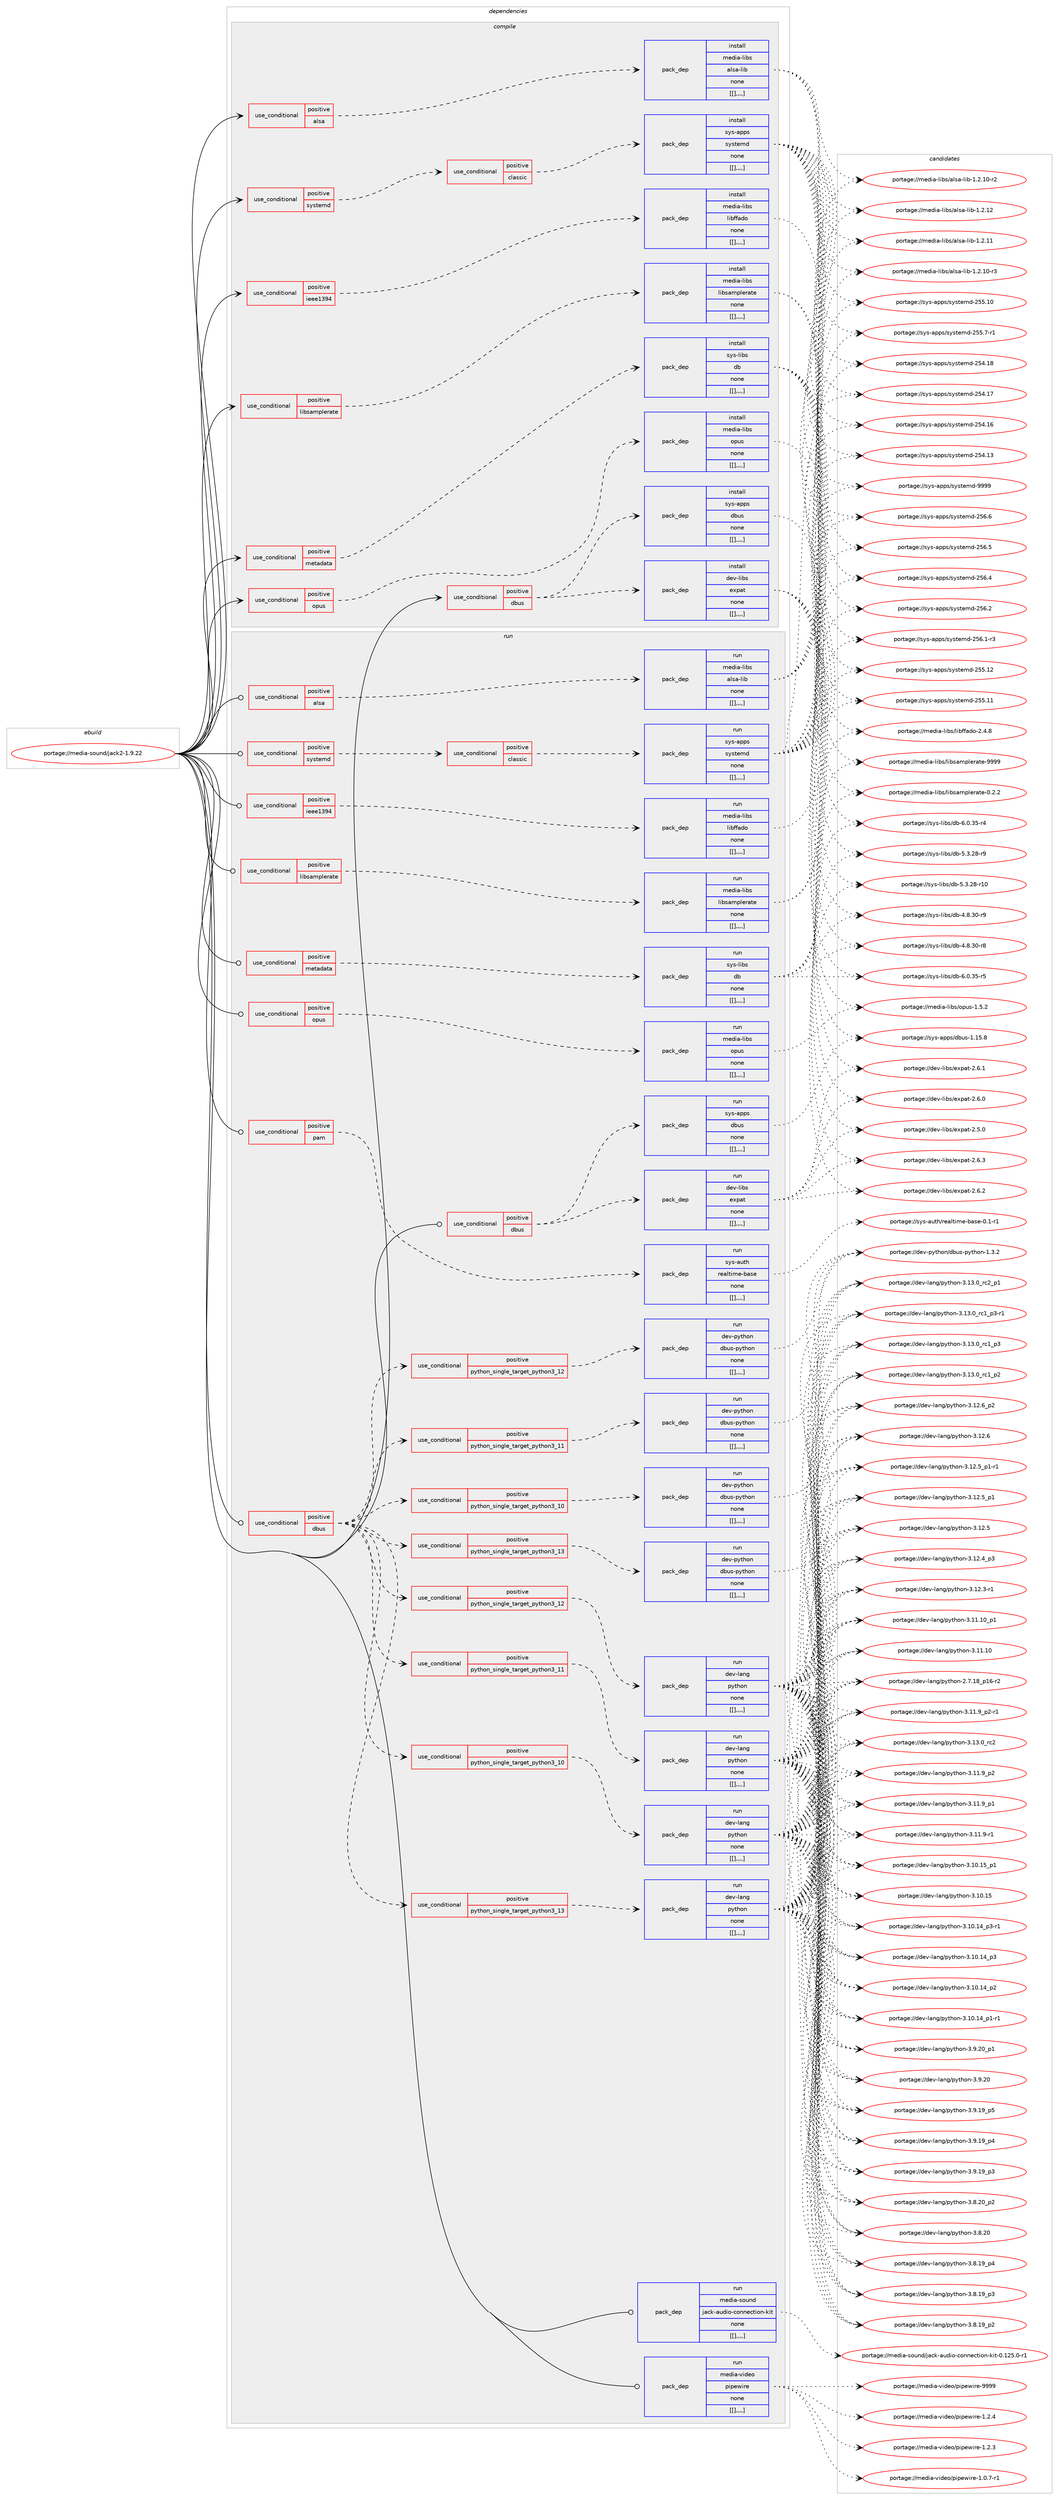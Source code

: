 digraph prolog {

# *************
# Graph options
# *************

newrank=true;
concentrate=true;
compound=true;
graph [rankdir=LR,fontname=Helvetica,fontsize=10,ranksep=1.5];#, ranksep=2.5, nodesep=0.2];
edge  [arrowhead=vee];
node  [fontname=Helvetica,fontsize=10];

# **********
# The ebuild
# **********

subgraph cluster_leftcol {
color=gray;
label=<<i>ebuild</i>>;
id [label="portage://media-sound/jack2-1.9.22", color=red, width=4, href="../media-sound/jack2-1.9.22.svg"];
}

# ****************
# The dependencies
# ****************

subgraph cluster_midcol {
color=gray;
label=<<i>dependencies</i>>;
subgraph cluster_compile {
fillcolor="#eeeeee";
style=filled;
label=<<i>compile</i>>;
subgraph cond83734 {
dependency326536 [label=<<TABLE BORDER="0" CELLBORDER="1" CELLSPACING="0" CELLPADDING="4"><TR><TD ROWSPAN="3" CELLPADDING="10">use_conditional</TD></TR><TR><TD>positive</TD></TR><TR><TD>alsa</TD></TR></TABLE>>, shape=none, color=red];
subgraph pack240310 {
dependency326537 [label=<<TABLE BORDER="0" CELLBORDER="1" CELLSPACING="0" CELLPADDING="4" WIDTH="220"><TR><TD ROWSPAN="6" CELLPADDING="30">pack_dep</TD></TR><TR><TD WIDTH="110">install</TD></TR><TR><TD>media-libs</TD></TR><TR><TD>alsa-lib</TD></TR><TR><TD>none</TD></TR><TR><TD>[[],,,,]</TD></TR></TABLE>>, shape=none, color=blue];
}
dependency326536:e -> dependency326537:w [weight=20,style="dashed",arrowhead="vee"];
}
id:e -> dependency326536:w [weight=20,style="solid",arrowhead="vee"];
subgraph cond83735 {
dependency326538 [label=<<TABLE BORDER="0" CELLBORDER="1" CELLSPACING="0" CELLPADDING="4"><TR><TD ROWSPAN="3" CELLPADDING="10">use_conditional</TD></TR><TR><TD>positive</TD></TR><TR><TD>dbus</TD></TR></TABLE>>, shape=none, color=red];
subgraph pack240311 {
dependency326539 [label=<<TABLE BORDER="0" CELLBORDER="1" CELLSPACING="0" CELLPADDING="4" WIDTH="220"><TR><TD ROWSPAN="6" CELLPADDING="30">pack_dep</TD></TR><TR><TD WIDTH="110">install</TD></TR><TR><TD>dev-libs</TD></TR><TR><TD>expat</TD></TR><TR><TD>none</TD></TR><TR><TD>[[],,,,]</TD></TR></TABLE>>, shape=none, color=blue];
}
dependency326538:e -> dependency326539:w [weight=20,style="dashed",arrowhead="vee"];
subgraph pack240312 {
dependency326540 [label=<<TABLE BORDER="0" CELLBORDER="1" CELLSPACING="0" CELLPADDING="4" WIDTH="220"><TR><TD ROWSPAN="6" CELLPADDING="30">pack_dep</TD></TR><TR><TD WIDTH="110">install</TD></TR><TR><TD>sys-apps</TD></TR><TR><TD>dbus</TD></TR><TR><TD>none</TD></TR><TR><TD>[[],,,,]</TD></TR></TABLE>>, shape=none, color=blue];
}
dependency326538:e -> dependency326540:w [weight=20,style="dashed",arrowhead="vee"];
}
id:e -> dependency326538:w [weight=20,style="solid",arrowhead="vee"];
subgraph cond83736 {
dependency326541 [label=<<TABLE BORDER="0" CELLBORDER="1" CELLSPACING="0" CELLPADDING="4"><TR><TD ROWSPAN="3" CELLPADDING="10">use_conditional</TD></TR><TR><TD>positive</TD></TR><TR><TD>ieee1394</TD></TR></TABLE>>, shape=none, color=red];
subgraph pack240313 {
dependency326542 [label=<<TABLE BORDER="0" CELLBORDER="1" CELLSPACING="0" CELLPADDING="4" WIDTH="220"><TR><TD ROWSPAN="6" CELLPADDING="30">pack_dep</TD></TR><TR><TD WIDTH="110">install</TD></TR><TR><TD>media-libs</TD></TR><TR><TD>libffado</TD></TR><TR><TD>none</TD></TR><TR><TD>[[],,,,]</TD></TR></TABLE>>, shape=none, color=blue];
}
dependency326541:e -> dependency326542:w [weight=20,style="dashed",arrowhead="vee"];
}
id:e -> dependency326541:w [weight=20,style="solid",arrowhead="vee"];
subgraph cond83737 {
dependency326543 [label=<<TABLE BORDER="0" CELLBORDER="1" CELLSPACING="0" CELLPADDING="4"><TR><TD ROWSPAN="3" CELLPADDING="10">use_conditional</TD></TR><TR><TD>positive</TD></TR><TR><TD>libsamplerate</TD></TR></TABLE>>, shape=none, color=red];
subgraph pack240314 {
dependency326544 [label=<<TABLE BORDER="0" CELLBORDER="1" CELLSPACING="0" CELLPADDING="4" WIDTH="220"><TR><TD ROWSPAN="6" CELLPADDING="30">pack_dep</TD></TR><TR><TD WIDTH="110">install</TD></TR><TR><TD>media-libs</TD></TR><TR><TD>libsamplerate</TD></TR><TR><TD>none</TD></TR><TR><TD>[[],,,,]</TD></TR></TABLE>>, shape=none, color=blue];
}
dependency326543:e -> dependency326544:w [weight=20,style="dashed",arrowhead="vee"];
}
id:e -> dependency326543:w [weight=20,style="solid",arrowhead="vee"];
subgraph cond83738 {
dependency326545 [label=<<TABLE BORDER="0" CELLBORDER="1" CELLSPACING="0" CELLPADDING="4"><TR><TD ROWSPAN="3" CELLPADDING="10">use_conditional</TD></TR><TR><TD>positive</TD></TR><TR><TD>metadata</TD></TR></TABLE>>, shape=none, color=red];
subgraph pack240315 {
dependency326546 [label=<<TABLE BORDER="0" CELLBORDER="1" CELLSPACING="0" CELLPADDING="4" WIDTH="220"><TR><TD ROWSPAN="6" CELLPADDING="30">pack_dep</TD></TR><TR><TD WIDTH="110">install</TD></TR><TR><TD>sys-libs</TD></TR><TR><TD>db</TD></TR><TR><TD>none</TD></TR><TR><TD>[[],,,,]</TD></TR></TABLE>>, shape=none, color=blue];
}
dependency326545:e -> dependency326546:w [weight=20,style="dashed",arrowhead="vee"];
}
id:e -> dependency326545:w [weight=20,style="solid",arrowhead="vee"];
subgraph cond83739 {
dependency326547 [label=<<TABLE BORDER="0" CELLBORDER="1" CELLSPACING="0" CELLPADDING="4"><TR><TD ROWSPAN="3" CELLPADDING="10">use_conditional</TD></TR><TR><TD>positive</TD></TR><TR><TD>opus</TD></TR></TABLE>>, shape=none, color=red];
subgraph pack240316 {
dependency326548 [label=<<TABLE BORDER="0" CELLBORDER="1" CELLSPACING="0" CELLPADDING="4" WIDTH="220"><TR><TD ROWSPAN="6" CELLPADDING="30">pack_dep</TD></TR><TR><TD WIDTH="110">install</TD></TR><TR><TD>media-libs</TD></TR><TR><TD>opus</TD></TR><TR><TD>none</TD></TR><TR><TD>[[],,,,]</TD></TR></TABLE>>, shape=none, color=blue];
}
dependency326547:e -> dependency326548:w [weight=20,style="dashed",arrowhead="vee"];
}
id:e -> dependency326547:w [weight=20,style="solid",arrowhead="vee"];
subgraph cond83740 {
dependency326549 [label=<<TABLE BORDER="0" CELLBORDER="1" CELLSPACING="0" CELLPADDING="4"><TR><TD ROWSPAN="3" CELLPADDING="10">use_conditional</TD></TR><TR><TD>positive</TD></TR><TR><TD>systemd</TD></TR></TABLE>>, shape=none, color=red];
subgraph cond83741 {
dependency326550 [label=<<TABLE BORDER="0" CELLBORDER="1" CELLSPACING="0" CELLPADDING="4"><TR><TD ROWSPAN="3" CELLPADDING="10">use_conditional</TD></TR><TR><TD>positive</TD></TR><TR><TD>classic</TD></TR></TABLE>>, shape=none, color=red];
subgraph pack240317 {
dependency326551 [label=<<TABLE BORDER="0" CELLBORDER="1" CELLSPACING="0" CELLPADDING="4" WIDTH="220"><TR><TD ROWSPAN="6" CELLPADDING="30">pack_dep</TD></TR><TR><TD WIDTH="110">install</TD></TR><TR><TD>sys-apps</TD></TR><TR><TD>systemd</TD></TR><TR><TD>none</TD></TR><TR><TD>[[],,,,]</TD></TR></TABLE>>, shape=none, color=blue];
}
dependency326550:e -> dependency326551:w [weight=20,style="dashed",arrowhead="vee"];
}
dependency326549:e -> dependency326550:w [weight=20,style="dashed",arrowhead="vee"];
}
id:e -> dependency326549:w [weight=20,style="solid",arrowhead="vee"];
}
subgraph cluster_compileandrun {
fillcolor="#eeeeee";
style=filled;
label=<<i>compile and run</i>>;
}
subgraph cluster_run {
fillcolor="#eeeeee";
style=filled;
label=<<i>run</i>>;
subgraph cond83742 {
dependency326552 [label=<<TABLE BORDER="0" CELLBORDER="1" CELLSPACING="0" CELLPADDING="4"><TR><TD ROWSPAN="3" CELLPADDING="10">use_conditional</TD></TR><TR><TD>positive</TD></TR><TR><TD>alsa</TD></TR></TABLE>>, shape=none, color=red];
subgraph pack240318 {
dependency326553 [label=<<TABLE BORDER="0" CELLBORDER="1" CELLSPACING="0" CELLPADDING="4" WIDTH="220"><TR><TD ROWSPAN="6" CELLPADDING="30">pack_dep</TD></TR><TR><TD WIDTH="110">run</TD></TR><TR><TD>media-libs</TD></TR><TR><TD>alsa-lib</TD></TR><TR><TD>none</TD></TR><TR><TD>[[],,,,]</TD></TR></TABLE>>, shape=none, color=blue];
}
dependency326552:e -> dependency326553:w [weight=20,style="dashed",arrowhead="vee"];
}
id:e -> dependency326552:w [weight=20,style="solid",arrowhead="odot"];
subgraph cond83743 {
dependency326554 [label=<<TABLE BORDER="0" CELLBORDER="1" CELLSPACING="0" CELLPADDING="4"><TR><TD ROWSPAN="3" CELLPADDING="10">use_conditional</TD></TR><TR><TD>positive</TD></TR><TR><TD>dbus</TD></TR></TABLE>>, shape=none, color=red];
subgraph cond83744 {
dependency326555 [label=<<TABLE BORDER="0" CELLBORDER="1" CELLSPACING="0" CELLPADDING="4"><TR><TD ROWSPAN="3" CELLPADDING="10">use_conditional</TD></TR><TR><TD>positive</TD></TR><TR><TD>python_single_target_python3_10</TD></TR></TABLE>>, shape=none, color=red];
subgraph pack240319 {
dependency326556 [label=<<TABLE BORDER="0" CELLBORDER="1" CELLSPACING="0" CELLPADDING="4" WIDTH="220"><TR><TD ROWSPAN="6" CELLPADDING="30">pack_dep</TD></TR><TR><TD WIDTH="110">run</TD></TR><TR><TD>dev-lang</TD></TR><TR><TD>python</TD></TR><TR><TD>none</TD></TR><TR><TD>[[],,,,]</TD></TR></TABLE>>, shape=none, color=blue];
}
dependency326555:e -> dependency326556:w [weight=20,style="dashed",arrowhead="vee"];
}
dependency326554:e -> dependency326555:w [weight=20,style="dashed",arrowhead="vee"];
subgraph cond83745 {
dependency326557 [label=<<TABLE BORDER="0" CELLBORDER="1" CELLSPACING="0" CELLPADDING="4"><TR><TD ROWSPAN="3" CELLPADDING="10">use_conditional</TD></TR><TR><TD>positive</TD></TR><TR><TD>python_single_target_python3_11</TD></TR></TABLE>>, shape=none, color=red];
subgraph pack240320 {
dependency326558 [label=<<TABLE BORDER="0" CELLBORDER="1" CELLSPACING="0" CELLPADDING="4" WIDTH="220"><TR><TD ROWSPAN="6" CELLPADDING="30">pack_dep</TD></TR><TR><TD WIDTH="110">run</TD></TR><TR><TD>dev-lang</TD></TR><TR><TD>python</TD></TR><TR><TD>none</TD></TR><TR><TD>[[],,,,]</TD></TR></TABLE>>, shape=none, color=blue];
}
dependency326557:e -> dependency326558:w [weight=20,style="dashed",arrowhead="vee"];
}
dependency326554:e -> dependency326557:w [weight=20,style="dashed",arrowhead="vee"];
subgraph cond83746 {
dependency326559 [label=<<TABLE BORDER="0" CELLBORDER="1" CELLSPACING="0" CELLPADDING="4"><TR><TD ROWSPAN="3" CELLPADDING="10">use_conditional</TD></TR><TR><TD>positive</TD></TR><TR><TD>python_single_target_python3_12</TD></TR></TABLE>>, shape=none, color=red];
subgraph pack240321 {
dependency326560 [label=<<TABLE BORDER="0" CELLBORDER="1" CELLSPACING="0" CELLPADDING="4" WIDTH="220"><TR><TD ROWSPAN="6" CELLPADDING="30">pack_dep</TD></TR><TR><TD WIDTH="110">run</TD></TR><TR><TD>dev-lang</TD></TR><TR><TD>python</TD></TR><TR><TD>none</TD></TR><TR><TD>[[],,,,]</TD></TR></TABLE>>, shape=none, color=blue];
}
dependency326559:e -> dependency326560:w [weight=20,style="dashed",arrowhead="vee"];
}
dependency326554:e -> dependency326559:w [weight=20,style="dashed",arrowhead="vee"];
subgraph cond83747 {
dependency326561 [label=<<TABLE BORDER="0" CELLBORDER="1" CELLSPACING="0" CELLPADDING="4"><TR><TD ROWSPAN="3" CELLPADDING="10">use_conditional</TD></TR><TR><TD>positive</TD></TR><TR><TD>python_single_target_python3_13</TD></TR></TABLE>>, shape=none, color=red];
subgraph pack240322 {
dependency326562 [label=<<TABLE BORDER="0" CELLBORDER="1" CELLSPACING="0" CELLPADDING="4" WIDTH="220"><TR><TD ROWSPAN="6" CELLPADDING="30">pack_dep</TD></TR><TR><TD WIDTH="110">run</TD></TR><TR><TD>dev-lang</TD></TR><TR><TD>python</TD></TR><TR><TD>none</TD></TR><TR><TD>[[],,,,]</TD></TR></TABLE>>, shape=none, color=blue];
}
dependency326561:e -> dependency326562:w [weight=20,style="dashed",arrowhead="vee"];
}
dependency326554:e -> dependency326561:w [weight=20,style="dashed",arrowhead="vee"];
subgraph cond83748 {
dependency326563 [label=<<TABLE BORDER="0" CELLBORDER="1" CELLSPACING="0" CELLPADDING="4"><TR><TD ROWSPAN="3" CELLPADDING="10">use_conditional</TD></TR><TR><TD>positive</TD></TR><TR><TD>python_single_target_python3_10</TD></TR></TABLE>>, shape=none, color=red];
subgraph pack240323 {
dependency326564 [label=<<TABLE BORDER="0" CELLBORDER="1" CELLSPACING="0" CELLPADDING="4" WIDTH="220"><TR><TD ROWSPAN="6" CELLPADDING="30">pack_dep</TD></TR><TR><TD WIDTH="110">run</TD></TR><TR><TD>dev-python</TD></TR><TR><TD>dbus-python</TD></TR><TR><TD>none</TD></TR><TR><TD>[[],,,,]</TD></TR></TABLE>>, shape=none, color=blue];
}
dependency326563:e -> dependency326564:w [weight=20,style="dashed",arrowhead="vee"];
}
dependency326554:e -> dependency326563:w [weight=20,style="dashed",arrowhead="vee"];
subgraph cond83749 {
dependency326565 [label=<<TABLE BORDER="0" CELLBORDER="1" CELLSPACING="0" CELLPADDING="4"><TR><TD ROWSPAN="3" CELLPADDING="10">use_conditional</TD></TR><TR><TD>positive</TD></TR><TR><TD>python_single_target_python3_11</TD></TR></TABLE>>, shape=none, color=red];
subgraph pack240324 {
dependency326566 [label=<<TABLE BORDER="0" CELLBORDER="1" CELLSPACING="0" CELLPADDING="4" WIDTH="220"><TR><TD ROWSPAN="6" CELLPADDING="30">pack_dep</TD></TR><TR><TD WIDTH="110">run</TD></TR><TR><TD>dev-python</TD></TR><TR><TD>dbus-python</TD></TR><TR><TD>none</TD></TR><TR><TD>[[],,,,]</TD></TR></TABLE>>, shape=none, color=blue];
}
dependency326565:e -> dependency326566:w [weight=20,style="dashed",arrowhead="vee"];
}
dependency326554:e -> dependency326565:w [weight=20,style="dashed",arrowhead="vee"];
subgraph cond83750 {
dependency326567 [label=<<TABLE BORDER="0" CELLBORDER="1" CELLSPACING="0" CELLPADDING="4"><TR><TD ROWSPAN="3" CELLPADDING="10">use_conditional</TD></TR><TR><TD>positive</TD></TR><TR><TD>python_single_target_python3_12</TD></TR></TABLE>>, shape=none, color=red];
subgraph pack240325 {
dependency326568 [label=<<TABLE BORDER="0" CELLBORDER="1" CELLSPACING="0" CELLPADDING="4" WIDTH="220"><TR><TD ROWSPAN="6" CELLPADDING="30">pack_dep</TD></TR><TR><TD WIDTH="110">run</TD></TR><TR><TD>dev-python</TD></TR><TR><TD>dbus-python</TD></TR><TR><TD>none</TD></TR><TR><TD>[[],,,,]</TD></TR></TABLE>>, shape=none, color=blue];
}
dependency326567:e -> dependency326568:w [weight=20,style="dashed",arrowhead="vee"];
}
dependency326554:e -> dependency326567:w [weight=20,style="dashed",arrowhead="vee"];
subgraph cond83751 {
dependency326569 [label=<<TABLE BORDER="0" CELLBORDER="1" CELLSPACING="0" CELLPADDING="4"><TR><TD ROWSPAN="3" CELLPADDING="10">use_conditional</TD></TR><TR><TD>positive</TD></TR><TR><TD>python_single_target_python3_13</TD></TR></TABLE>>, shape=none, color=red];
subgraph pack240326 {
dependency326570 [label=<<TABLE BORDER="0" CELLBORDER="1" CELLSPACING="0" CELLPADDING="4" WIDTH="220"><TR><TD ROWSPAN="6" CELLPADDING="30">pack_dep</TD></TR><TR><TD WIDTH="110">run</TD></TR><TR><TD>dev-python</TD></TR><TR><TD>dbus-python</TD></TR><TR><TD>none</TD></TR><TR><TD>[[],,,,]</TD></TR></TABLE>>, shape=none, color=blue];
}
dependency326569:e -> dependency326570:w [weight=20,style="dashed",arrowhead="vee"];
}
dependency326554:e -> dependency326569:w [weight=20,style="dashed",arrowhead="vee"];
}
id:e -> dependency326554:w [weight=20,style="solid",arrowhead="odot"];
subgraph cond83752 {
dependency326571 [label=<<TABLE BORDER="0" CELLBORDER="1" CELLSPACING="0" CELLPADDING="4"><TR><TD ROWSPAN="3" CELLPADDING="10">use_conditional</TD></TR><TR><TD>positive</TD></TR><TR><TD>dbus</TD></TR></TABLE>>, shape=none, color=red];
subgraph pack240327 {
dependency326572 [label=<<TABLE BORDER="0" CELLBORDER="1" CELLSPACING="0" CELLPADDING="4" WIDTH="220"><TR><TD ROWSPAN="6" CELLPADDING="30">pack_dep</TD></TR><TR><TD WIDTH="110">run</TD></TR><TR><TD>dev-libs</TD></TR><TR><TD>expat</TD></TR><TR><TD>none</TD></TR><TR><TD>[[],,,,]</TD></TR></TABLE>>, shape=none, color=blue];
}
dependency326571:e -> dependency326572:w [weight=20,style="dashed",arrowhead="vee"];
subgraph pack240328 {
dependency326573 [label=<<TABLE BORDER="0" CELLBORDER="1" CELLSPACING="0" CELLPADDING="4" WIDTH="220"><TR><TD ROWSPAN="6" CELLPADDING="30">pack_dep</TD></TR><TR><TD WIDTH="110">run</TD></TR><TR><TD>sys-apps</TD></TR><TR><TD>dbus</TD></TR><TR><TD>none</TD></TR><TR><TD>[[],,,,]</TD></TR></TABLE>>, shape=none, color=blue];
}
dependency326571:e -> dependency326573:w [weight=20,style="dashed",arrowhead="vee"];
}
id:e -> dependency326571:w [weight=20,style="solid",arrowhead="odot"];
subgraph cond83753 {
dependency326574 [label=<<TABLE BORDER="0" CELLBORDER="1" CELLSPACING="0" CELLPADDING="4"><TR><TD ROWSPAN="3" CELLPADDING="10">use_conditional</TD></TR><TR><TD>positive</TD></TR><TR><TD>ieee1394</TD></TR></TABLE>>, shape=none, color=red];
subgraph pack240329 {
dependency326575 [label=<<TABLE BORDER="0" CELLBORDER="1" CELLSPACING="0" CELLPADDING="4" WIDTH="220"><TR><TD ROWSPAN="6" CELLPADDING="30">pack_dep</TD></TR><TR><TD WIDTH="110">run</TD></TR><TR><TD>media-libs</TD></TR><TR><TD>libffado</TD></TR><TR><TD>none</TD></TR><TR><TD>[[],,,,]</TD></TR></TABLE>>, shape=none, color=blue];
}
dependency326574:e -> dependency326575:w [weight=20,style="dashed",arrowhead="vee"];
}
id:e -> dependency326574:w [weight=20,style="solid",arrowhead="odot"];
subgraph cond83754 {
dependency326576 [label=<<TABLE BORDER="0" CELLBORDER="1" CELLSPACING="0" CELLPADDING="4"><TR><TD ROWSPAN="3" CELLPADDING="10">use_conditional</TD></TR><TR><TD>positive</TD></TR><TR><TD>libsamplerate</TD></TR></TABLE>>, shape=none, color=red];
subgraph pack240330 {
dependency326577 [label=<<TABLE BORDER="0" CELLBORDER="1" CELLSPACING="0" CELLPADDING="4" WIDTH="220"><TR><TD ROWSPAN="6" CELLPADDING="30">pack_dep</TD></TR><TR><TD WIDTH="110">run</TD></TR><TR><TD>media-libs</TD></TR><TR><TD>libsamplerate</TD></TR><TR><TD>none</TD></TR><TR><TD>[[],,,,]</TD></TR></TABLE>>, shape=none, color=blue];
}
dependency326576:e -> dependency326577:w [weight=20,style="dashed",arrowhead="vee"];
}
id:e -> dependency326576:w [weight=20,style="solid",arrowhead="odot"];
subgraph cond83755 {
dependency326578 [label=<<TABLE BORDER="0" CELLBORDER="1" CELLSPACING="0" CELLPADDING="4"><TR><TD ROWSPAN="3" CELLPADDING="10">use_conditional</TD></TR><TR><TD>positive</TD></TR><TR><TD>metadata</TD></TR></TABLE>>, shape=none, color=red];
subgraph pack240331 {
dependency326579 [label=<<TABLE BORDER="0" CELLBORDER="1" CELLSPACING="0" CELLPADDING="4" WIDTH="220"><TR><TD ROWSPAN="6" CELLPADDING="30">pack_dep</TD></TR><TR><TD WIDTH="110">run</TD></TR><TR><TD>sys-libs</TD></TR><TR><TD>db</TD></TR><TR><TD>none</TD></TR><TR><TD>[[],,,,]</TD></TR></TABLE>>, shape=none, color=blue];
}
dependency326578:e -> dependency326579:w [weight=20,style="dashed",arrowhead="vee"];
}
id:e -> dependency326578:w [weight=20,style="solid",arrowhead="odot"];
subgraph cond83756 {
dependency326580 [label=<<TABLE BORDER="0" CELLBORDER="1" CELLSPACING="0" CELLPADDING="4"><TR><TD ROWSPAN="3" CELLPADDING="10">use_conditional</TD></TR><TR><TD>positive</TD></TR><TR><TD>opus</TD></TR></TABLE>>, shape=none, color=red];
subgraph pack240332 {
dependency326581 [label=<<TABLE BORDER="0" CELLBORDER="1" CELLSPACING="0" CELLPADDING="4" WIDTH="220"><TR><TD ROWSPAN="6" CELLPADDING="30">pack_dep</TD></TR><TR><TD WIDTH="110">run</TD></TR><TR><TD>media-libs</TD></TR><TR><TD>opus</TD></TR><TR><TD>none</TD></TR><TR><TD>[[],,,,]</TD></TR></TABLE>>, shape=none, color=blue];
}
dependency326580:e -> dependency326581:w [weight=20,style="dashed",arrowhead="vee"];
}
id:e -> dependency326580:w [weight=20,style="solid",arrowhead="odot"];
subgraph cond83757 {
dependency326582 [label=<<TABLE BORDER="0" CELLBORDER="1" CELLSPACING="0" CELLPADDING="4"><TR><TD ROWSPAN="3" CELLPADDING="10">use_conditional</TD></TR><TR><TD>positive</TD></TR><TR><TD>pam</TD></TR></TABLE>>, shape=none, color=red];
subgraph pack240333 {
dependency326583 [label=<<TABLE BORDER="0" CELLBORDER="1" CELLSPACING="0" CELLPADDING="4" WIDTH="220"><TR><TD ROWSPAN="6" CELLPADDING="30">pack_dep</TD></TR><TR><TD WIDTH="110">run</TD></TR><TR><TD>sys-auth</TD></TR><TR><TD>realtime-base</TD></TR><TR><TD>none</TD></TR><TR><TD>[[],,,,]</TD></TR></TABLE>>, shape=none, color=blue];
}
dependency326582:e -> dependency326583:w [weight=20,style="dashed",arrowhead="vee"];
}
id:e -> dependency326582:w [weight=20,style="solid",arrowhead="odot"];
subgraph cond83758 {
dependency326584 [label=<<TABLE BORDER="0" CELLBORDER="1" CELLSPACING="0" CELLPADDING="4"><TR><TD ROWSPAN="3" CELLPADDING="10">use_conditional</TD></TR><TR><TD>positive</TD></TR><TR><TD>systemd</TD></TR></TABLE>>, shape=none, color=red];
subgraph cond83759 {
dependency326585 [label=<<TABLE BORDER="0" CELLBORDER="1" CELLSPACING="0" CELLPADDING="4"><TR><TD ROWSPAN="3" CELLPADDING="10">use_conditional</TD></TR><TR><TD>positive</TD></TR><TR><TD>classic</TD></TR></TABLE>>, shape=none, color=red];
subgraph pack240334 {
dependency326586 [label=<<TABLE BORDER="0" CELLBORDER="1" CELLSPACING="0" CELLPADDING="4" WIDTH="220"><TR><TD ROWSPAN="6" CELLPADDING="30">pack_dep</TD></TR><TR><TD WIDTH="110">run</TD></TR><TR><TD>sys-apps</TD></TR><TR><TD>systemd</TD></TR><TR><TD>none</TD></TR><TR><TD>[[],,,,]</TD></TR></TABLE>>, shape=none, color=blue];
}
dependency326585:e -> dependency326586:w [weight=20,style="dashed",arrowhead="vee"];
}
dependency326584:e -> dependency326585:w [weight=20,style="dashed",arrowhead="vee"];
}
id:e -> dependency326584:w [weight=20,style="solid",arrowhead="odot"];
subgraph pack240335 {
dependency326587 [label=<<TABLE BORDER="0" CELLBORDER="1" CELLSPACING="0" CELLPADDING="4" WIDTH="220"><TR><TD ROWSPAN="6" CELLPADDING="30">pack_dep</TD></TR><TR><TD WIDTH="110">run</TD></TR><TR><TD>media-sound</TD></TR><TR><TD>jack-audio-connection-kit</TD></TR><TR><TD>none</TD></TR><TR><TD>[[],,,,]</TD></TR></TABLE>>, shape=none, color=blue];
}
id:e -> dependency326587:w [weight=20,style="solid",arrowhead="odot"];
subgraph pack240336 {
dependency326588 [label=<<TABLE BORDER="0" CELLBORDER="1" CELLSPACING="0" CELLPADDING="4" WIDTH="220"><TR><TD ROWSPAN="6" CELLPADDING="30">pack_dep</TD></TR><TR><TD WIDTH="110">run</TD></TR><TR><TD>media-video</TD></TR><TR><TD>pipewire</TD></TR><TR><TD>none</TD></TR><TR><TD>[[],,,,]</TD></TR></TABLE>>, shape=none, color=blue];
}
id:e -> dependency326588:w [weight=20,style="solid",arrowhead="odot"];
}
}

# **************
# The candidates
# **************

subgraph cluster_choices {
rank=same;
color=gray;
label=<<i>candidates</i>>;

subgraph choice240310 {
color=black;
nodesep=1;
choice109101100105974510810598115479710811597451081059845494650464950 [label="portage://media-libs/alsa-lib-1.2.12", color=red, width=4,href="../media-libs/alsa-lib-1.2.12.svg"];
choice109101100105974510810598115479710811597451081059845494650464949 [label="portage://media-libs/alsa-lib-1.2.11", color=red, width=4,href="../media-libs/alsa-lib-1.2.11.svg"];
choice1091011001059745108105981154797108115974510810598454946504649484511451 [label="portage://media-libs/alsa-lib-1.2.10-r3", color=red, width=4,href="../media-libs/alsa-lib-1.2.10-r3.svg"];
choice1091011001059745108105981154797108115974510810598454946504649484511450 [label="portage://media-libs/alsa-lib-1.2.10-r2", color=red, width=4,href="../media-libs/alsa-lib-1.2.10-r2.svg"];
dependency326537:e -> choice109101100105974510810598115479710811597451081059845494650464950:w [style=dotted,weight="100"];
dependency326537:e -> choice109101100105974510810598115479710811597451081059845494650464949:w [style=dotted,weight="100"];
dependency326537:e -> choice1091011001059745108105981154797108115974510810598454946504649484511451:w [style=dotted,weight="100"];
dependency326537:e -> choice1091011001059745108105981154797108115974510810598454946504649484511450:w [style=dotted,weight="100"];
}
subgraph choice240311 {
color=black;
nodesep=1;
choice10010111845108105981154710112011297116455046544651 [label="portage://dev-libs/expat-2.6.3", color=red, width=4,href="../dev-libs/expat-2.6.3.svg"];
choice10010111845108105981154710112011297116455046544650 [label="portage://dev-libs/expat-2.6.2", color=red, width=4,href="../dev-libs/expat-2.6.2.svg"];
choice10010111845108105981154710112011297116455046544649 [label="portage://dev-libs/expat-2.6.1", color=red, width=4,href="../dev-libs/expat-2.6.1.svg"];
choice10010111845108105981154710112011297116455046544648 [label="portage://dev-libs/expat-2.6.0", color=red, width=4,href="../dev-libs/expat-2.6.0.svg"];
choice10010111845108105981154710112011297116455046534648 [label="portage://dev-libs/expat-2.5.0", color=red, width=4,href="../dev-libs/expat-2.5.0.svg"];
dependency326539:e -> choice10010111845108105981154710112011297116455046544651:w [style=dotted,weight="100"];
dependency326539:e -> choice10010111845108105981154710112011297116455046544650:w [style=dotted,weight="100"];
dependency326539:e -> choice10010111845108105981154710112011297116455046544649:w [style=dotted,weight="100"];
dependency326539:e -> choice10010111845108105981154710112011297116455046544648:w [style=dotted,weight="100"];
dependency326539:e -> choice10010111845108105981154710112011297116455046534648:w [style=dotted,weight="100"];
}
subgraph choice240312 {
color=black;
nodesep=1;
choice1151211154597112112115471009811711545494649534656 [label="portage://sys-apps/dbus-1.15.8", color=red, width=4,href="../sys-apps/dbus-1.15.8.svg"];
dependency326540:e -> choice1151211154597112112115471009811711545494649534656:w [style=dotted,weight="100"];
}
subgraph choice240313 {
color=black;
nodesep=1;
choice109101100105974510810598115471081059810210297100111455046524656 [label="portage://media-libs/libffado-2.4.8", color=red, width=4,href="../media-libs/libffado-2.4.8.svg"];
dependency326542:e -> choice109101100105974510810598115471081059810210297100111455046524656:w [style=dotted,weight="100"];
}
subgraph choice240314 {
color=black;
nodesep=1;
choice109101100105974510810598115471081059811597109112108101114971161014557575757 [label="portage://media-libs/libsamplerate-9999", color=red, width=4,href="../media-libs/libsamplerate-9999.svg"];
choice10910110010597451081059811547108105981159710911210810111497116101454846504650 [label="portage://media-libs/libsamplerate-0.2.2", color=red, width=4,href="../media-libs/libsamplerate-0.2.2.svg"];
dependency326544:e -> choice109101100105974510810598115471081059811597109112108101114971161014557575757:w [style=dotted,weight="100"];
dependency326544:e -> choice10910110010597451081059811547108105981159710911210810111497116101454846504650:w [style=dotted,weight="100"];
}
subgraph choice240315 {
color=black;
nodesep=1;
choice11512111545108105981154710098455446484651534511453 [label="portage://sys-libs/db-6.0.35-r5", color=red, width=4,href="../sys-libs/db-6.0.35-r5.svg"];
choice11512111545108105981154710098455446484651534511452 [label="portage://sys-libs/db-6.0.35-r4", color=red, width=4,href="../sys-libs/db-6.0.35-r4.svg"];
choice11512111545108105981154710098455346514650564511457 [label="portage://sys-libs/db-5.3.28-r9", color=red, width=4,href="../sys-libs/db-5.3.28-r9.svg"];
choice1151211154510810598115471009845534651465056451144948 [label="portage://sys-libs/db-5.3.28-r10", color=red, width=4,href="../sys-libs/db-5.3.28-r10.svg"];
choice11512111545108105981154710098455246564651484511457 [label="portage://sys-libs/db-4.8.30-r9", color=red, width=4,href="../sys-libs/db-4.8.30-r9.svg"];
choice11512111545108105981154710098455246564651484511456 [label="portage://sys-libs/db-4.8.30-r8", color=red, width=4,href="../sys-libs/db-4.8.30-r8.svg"];
dependency326546:e -> choice11512111545108105981154710098455446484651534511453:w [style=dotted,weight="100"];
dependency326546:e -> choice11512111545108105981154710098455446484651534511452:w [style=dotted,weight="100"];
dependency326546:e -> choice11512111545108105981154710098455346514650564511457:w [style=dotted,weight="100"];
dependency326546:e -> choice1151211154510810598115471009845534651465056451144948:w [style=dotted,weight="100"];
dependency326546:e -> choice11512111545108105981154710098455246564651484511457:w [style=dotted,weight="100"];
dependency326546:e -> choice11512111545108105981154710098455246564651484511456:w [style=dotted,weight="100"];
}
subgraph choice240316 {
color=black;
nodesep=1;
choice10910110010597451081059811547111112117115454946534650 [label="portage://media-libs/opus-1.5.2", color=red, width=4,href="../media-libs/opus-1.5.2.svg"];
dependency326548:e -> choice10910110010597451081059811547111112117115454946534650:w [style=dotted,weight="100"];
}
subgraph choice240317 {
color=black;
nodesep=1;
choice1151211154597112112115471151211151161011091004557575757 [label="portage://sys-apps/systemd-9999", color=red, width=4,href="../sys-apps/systemd-9999.svg"];
choice115121115459711211211547115121115116101109100455053544654 [label="portage://sys-apps/systemd-256.6", color=red, width=4,href="../sys-apps/systemd-256.6.svg"];
choice115121115459711211211547115121115116101109100455053544653 [label="portage://sys-apps/systemd-256.5", color=red, width=4,href="../sys-apps/systemd-256.5.svg"];
choice115121115459711211211547115121115116101109100455053544652 [label="portage://sys-apps/systemd-256.4", color=red, width=4,href="../sys-apps/systemd-256.4.svg"];
choice115121115459711211211547115121115116101109100455053544650 [label="portage://sys-apps/systemd-256.2", color=red, width=4,href="../sys-apps/systemd-256.2.svg"];
choice1151211154597112112115471151211151161011091004550535446494511451 [label="portage://sys-apps/systemd-256.1-r3", color=red, width=4,href="../sys-apps/systemd-256.1-r3.svg"];
choice11512111545971121121154711512111511610110910045505353464950 [label="portage://sys-apps/systemd-255.12", color=red, width=4,href="../sys-apps/systemd-255.12.svg"];
choice11512111545971121121154711512111511610110910045505353464949 [label="portage://sys-apps/systemd-255.11", color=red, width=4,href="../sys-apps/systemd-255.11.svg"];
choice11512111545971121121154711512111511610110910045505353464948 [label="portage://sys-apps/systemd-255.10", color=red, width=4,href="../sys-apps/systemd-255.10.svg"];
choice1151211154597112112115471151211151161011091004550535346554511449 [label="portage://sys-apps/systemd-255.7-r1", color=red, width=4,href="../sys-apps/systemd-255.7-r1.svg"];
choice11512111545971121121154711512111511610110910045505352464956 [label="portage://sys-apps/systemd-254.18", color=red, width=4,href="../sys-apps/systemd-254.18.svg"];
choice11512111545971121121154711512111511610110910045505352464955 [label="portage://sys-apps/systemd-254.17", color=red, width=4,href="../sys-apps/systemd-254.17.svg"];
choice11512111545971121121154711512111511610110910045505352464954 [label="portage://sys-apps/systemd-254.16", color=red, width=4,href="../sys-apps/systemd-254.16.svg"];
choice11512111545971121121154711512111511610110910045505352464951 [label="portage://sys-apps/systemd-254.13", color=red, width=4,href="../sys-apps/systemd-254.13.svg"];
dependency326551:e -> choice1151211154597112112115471151211151161011091004557575757:w [style=dotted,weight="100"];
dependency326551:e -> choice115121115459711211211547115121115116101109100455053544654:w [style=dotted,weight="100"];
dependency326551:e -> choice115121115459711211211547115121115116101109100455053544653:w [style=dotted,weight="100"];
dependency326551:e -> choice115121115459711211211547115121115116101109100455053544652:w [style=dotted,weight="100"];
dependency326551:e -> choice115121115459711211211547115121115116101109100455053544650:w [style=dotted,weight="100"];
dependency326551:e -> choice1151211154597112112115471151211151161011091004550535446494511451:w [style=dotted,weight="100"];
dependency326551:e -> choice11512111545971121121154711512111511610110910045505353464950:w [style=dotted,weight="100"];
dependency326551:e -> choice11512111545971121121154711512111511610110910045505353464949:w [style=dotted,weight="100"];
dependency326551:e -> choice11512111545971121121154711512111511610110910045505353464948:w [style=dotted,weight="100"];
dependency326551:e -> choice1151211154597112112115471151211151161011091004550535346554511449:w [style=dotted,weight="100"];
dependency326551:e -> choice11512111545971121121154711512111511610110910045505352464956:w [style=dotted,weight="100"];
dependency326551:e -> choice11512111545971121121154711512111511610110910045505352464955:w [style=dotted,weight="100"];
dependency326551:e -> choice11512111545971121121154711512111511610110910045505352464954:w [style=dotted,weight="100"];
dependency326551:e -> choice11512111545971121121154711512111511610110910045505352464951:w [style=dotted,weight="100"];
}
subgraph choice240318 {
color=black;
nodesep=1;
choice109101100105974510810598115479710811597451081059845494650464950 [label="portage://media-libs/alsa-lib-1.2.12", color=red, width=4,href="../media-libs/alsa-lib-1.2.12.svg"];
choice109101100105974510810598115479710811597451081059845494650464949 [label="portage://media-libs/alsa-lib-1.2.11", color=red, width=4,href="../media-libs/alsa-lib-1.2.11.svg"];
choice1091011001059745108105981154797108115974510810598454946504649484511451 [label="portage://media-libs/alsa-lib-1.2.10-r3", color=red, width=4,href="../media-libs/alsa-lib-1.2.10-r3.svg"];
choice1091011001059745108105981154797108115974510810598454946504649484511450 [label="portage://media-libs/alsa-lib-1.2.10-r2", color=red, width=4,href="../media-libs/alsa-lib-1.2.10-r2.svg"];
dependency326553:e -> choice109101100105974510810598115479710811597451081059845494650464950:w [style=dotted,weight="100"];
dependency326553:e -> choice109101100105974510810598115479710811597451081059845494650464949:w [style=dotted,weight="100"];
dependency326553:e -> choice1091011001059745108105981154797108115974510810598454946504649484511451:w [style=dotted,weight="100"];
dependency326553:e -> choice1091011001059745108105981154797108115974510810598454946504649484511450:w [style=dotted,weight="100"];
}
subgraph choice240319 {
color=black;
nodesep=1;
choice100101118451089711010347112121116104111110455146495146489511499509511249 [label="portage://dev-lang/python-3.13.0_rc2_p1", color=red, width=4,href="../dev-lang/python-3.13.0_rc2_p1.svg"];
choice10010111845108971101034711212111610411111045514649514648951149950 [label="portage://dev-lang/python-3.13.0_rc2", color=red, width=4,href="../dev-lang/python-3.13.0_rc2.svg"];
choice1001011184510897110103471121211161041111104551464951464895114994995112514511449 [label="portage://dev-lang/python-3.13.0_rc1_p3-r1", color=red, width=4,href="../dev-lang/python-3.13.0_rc1_p3-r1.svg"];
choice100101118451089711010347112121116104111110455146495146489511499499511251 [label="portage://dev-lang/python-3.13.0_rc1_p3", color=red, width=4,href="../dev-lang/python-3.13.0_rc1_p3.svg"];
choice100101118451089711010347112121116104111110455146495146489511499499511250 [label="portage://dev-lang/python-3.13.0_rc1_p2", color=red, width=4,href="../dev-lang/python-3.13.0_rc1_p2.svg"];
choice100101118451089711010347112121116104111110455146495046549511250 [label="portage://dev-lang/python-3.12.6_p2", color=red, width=4,href="../dev-lang/python-3.12.6_p2.svg"];
choice10010111845108971101034711212111610411111045514649504654 [label="portage://dev-lang/python-3.12.6", color=red, width=4,href="../dev-lang/python-3.12.6.svg"];
choice1001011184510897110103471121211161041111104551464950465395112494511449 [label="portage://dev-lang/python-3.12.5_p1-r1", color=red, width=4,href="../dev-lang/python-3.12.5_p1-r1.svg"];
choice100101118451089711010347112121116104111110455146495046539511249 [label="portage://dev-lang/python-3.12.5_p1", color=red, width=4,href="../dev-lang/python-3.12.5_p1.svg"];
choice10010111845108971101034711212111610411111045514649504653 [label="portage://dev-lang/python-3.12.5", color=red, width=4,href="../dev-lang/python-3.12.5.svg"];
choice100101118451089711010347112121116104111110455146495046529511251 [label="portage://dev-lang/python-3.12.4_p3", color=red, width=4,href="../dev-lang/python-3.12.4_p3.svg"];
choice100101118451089711010347112121116104111110455146495046514511449 [label="portage://dev-lang/python-3.12.3-r1", color=red, width=4,href="../dev-lang/python-3.12.3-r1.svg"];
choice10010111845108971101034711212111610411111045514649494649489511249 [label="portage://dev-lang/python-3.11.10_p1", color=red, width=4,href="../dev-lang/python-3.11.10_p1.svg"];
choice1001011184510897110103471121211161041111104551464949464948 [label="portage://dev-lang/python-3.11.10", color=red, width=4,href="../dev-lang/python-3.11.10.svg"];
choice1001011184510897110103471121211161041111104551464949465795112504511449 [label="portage://dev-lang/python-3.11.9_p2-r1", color=red, width=4,href="../dev-lang/python-3.11.9_p2-r1.svg"];
choice100101118451089711010347112121116104111110455146494946579511250 [label="portage://dev-lang/python-3.11.9_p2", color=red, width=4,href="../dev-lang/python-3.11.9_p2.svg"];
choice100101118451089711010347112121116104111110455146494946579511249 [label="portage://dev-lang/python-3.11.9_p1", color=red, width=4,href="../dev-lang/python-3.11.9_p1.svg"];
choice100101118451089711010347112121116104111110455146494946574511449 [label="portage://dev-lang/python-3.11.9-r1", color=red, width=4,href="../dev-lang/python-3.11.9-r1.svg"];
choice10010111845108971101034711212111610411111045514649484649539511249 [label="portage://dev-lang/python-3.10.15_p1", color=red, width=4,href="../dev-lang/python-3.10.15_p1.svg"];
choice1001011184510897110103471121211161041111104551464948464953 [label="portage://dev-lang/python-3.10.15", color=red, width=4,href="../dev-lang/python-3.10.15.svg"];
choice100101118451089711010347112121116104111110455146494846495295112514511449 [label="portage://dev-lang/python-3.10.14_p3-r1", color=red, width=4,href="../dev-lang/python-3.10.14_p3-r1.svg"];
choice10010111845108971101034711212111610411111045514649484649529511251 [label="portage://dev-lang/python-3.10.14_p3", color=red, width=4,href="../dev-lang/python-3.10.14_p3.svg"];
choice10010111845108971101034711212111610411111045514649484649529511250 [label="portage://dev-lang/python-3.10.14_p2", color=red, width=4,href="../dev-lang/python-3.10.14_p2.svg"];
choice100101118451089711010347112121116104111110455146494846495295112494511449 [label="portage://dev-lang/python-3.10.14_p1-r1", color=red, width=4,href="../dev-lang/python-3.10.14_p1-r1.svg"];
choice100101118451089711010347112121116104111110455146574650489511249 [label="portage://dev-lang/python-3.9.20_p1", color=red, width=4,href="../dev-lang/python-3.9.20_p1.svg"];
choice10010111845108971101034711212111610411111045514657465048 [label="portage://dev-lang/python-3.9.20", color=red, width=4,href="../dev-lang/python-3.9.20.svg"];
choice100101118451089711010347112121116104111110455146574649579511253 [label="portage://dev-lang/python-3.9.19_p5", color=red, width=4,href="../dev-lang/python-3.9.19_p5.svg"];
choice100101118451089711010347112121116104111110455146574649579511252 [label="portage://dev-lang/python-3.9.19_p4", color=red, width=4,href="../dev-lang/python-3.9.19_p4.svg"];
choice100101118451089711010347112121116104111110455146574649579511251 [label="portage://dev-lang/python-3.9.19_p3", color=red, width=4,href="../dev-lang/python-3.9.19_p3.svg"];
choice100101118451089711010347112121116104111110455146564650489511250 [label="portage://dev-lang/python-3.8.20_p2", color=red, width=4,href="../dev-lang/python-3.8.20_p2.svg"];
choice10010111845108971101034711212111610411111045514656465048 [label="portage://dev-lang/python-3.8.20", color=red, width=4,href="../dev-lang/python-3.8.20.svg"];
choice100101118451089711010347112121116104111110455146564649579511252 [label="portage://dev-lang/python-3.8.19_p4", color=red, width=4,href="../dev-lang/python-3.8.19_p4.svg"];
choice100101118451089711010347112121116104111110455146564649579511251 [label="portage://dev-lang/python-3.8.19_p3", color=red, width=4,href="../dev-lang/python-3.8.19_p3.svg"];
choice100101118451089711010347112121116104111110455146564649579511250 [label="portage://dev-lang/python-3.8.19_p2", color=red, width=4,href="../dev-lang/python-3.8.19_p2.svg"];
choice100101118451089711010347112121116104111110455046554649569511249544511450 [label="portage://dev-lang/python-2.7.18_p16-r2", color=red, width=4,href="../dev-lang/python-2.7.18_p16-r2.svg"];
dependency326556:e -> choice100101118451089711010347112121116104111110455146495146489511499509511249:w [style=dotted,weight="100"];
dependency326556:e -> choice10010111845108971101034711212111610411111045514649514648951149950:w [style=dotted,weight="100"];
dependency326556:e -> choice1001011184510897110103471121211161041111104551464951464895114994995112514511449:w [style=dotted,weight="100"];
dependency326556:e -> choice100101118451089711010347112121116104111110455146495146489511499499511251:w [style=dotted,weight="100"];
dependency326556:e -> choice100101118451089711010347112121116104111110455146495146489511499499511250:w [style=dotted,weight="100"];
dependency326556:e -> choice100101118451089711010347112121116104111110455146495046549511250:w [style=dotted,weight="100"];
dependency326556:e -> choice10010111845108971101034711212111610411111045514649504654:w [style=dotted,weight="100"];
dependency326556:e -> choice1001011184510897110103471121211161041111104551464950465395112494511449:w [style=dotted,weight="100"];
dependency326556:e -> choice100101118451089711010347112121116104111110455146495046539511249:w [style=dotted,weight="100"];
dependency326556:e -> choice10010111845108971101034711212111610411111045514649504653:w [style=dotted,weight="100"];
dependency326556:e -> choice100101118451089711010347112121116104111110455146495046529511251:w [style=dotted,weight="100"];
dependency326556:e -> choice100101118451089711010347112121116104111110455146495046514511449:w [style=dotted,weight="100"];
dependency326556:e -> choice10010111845108971101034711212111610411111045514649494649489511249:w [style=dotted,weight="100"];
dependency326556:e -> choice1001011184510897110103471121211161041111104551464949464948:w [style=dotted,weight="100"];
dependency326556:e -> choice1001011184510897110103471121211161041111104551464949465795112504511449:w [style=dotted,weight="100"];
dependency326556:e -> choice100101118451089711010347112121116104111110455146494946579511250:w [style=dotted,weight="100"];
dependency326556:e -> choice100101118451089711010347112121116104111110455146494946579511249:w [style=dotted,weight="100"];
dependency326556:e -> choice100101118451089711010347112121116104111110455146494946574511449:w [style=dotted,weight="100"];
dependency326556:e -> choice10010111845108971101034711212111610411111045514649484649539511249:w [style=dotted,weight="100"];
dependency326556:e -> choice1001011184510897110103471121211161041111104551464948464953:w [style=dotted,weight="100"];
dependency326556:e -> choice100101118451089711010347112121116104111110455146494846495295112514511449:w [style=dotted,weight="100"];
dependency326556:e -> choice10010111845108971101034711212111610411111045514649484649529511251:w [style=dotted,weight="100"];
dependency326556:e -> choice10010111845108971101034711212111610411111045514649484649529511250:w [style=dotted,weight="100"];
dependency326556:e -> choice100101118451089711010347112121116104111110455146494846495295112494511449:w [style=dotted,weight="100"];
dependency326556:e -> choice100101118451089711010347112121116104111110455146574650489511249:w [style=dotted,weight="100"];
dependency326556:e -> choice10010111845108971101034711212111610411111045514657465048:w [style=dotted,weight="100"];
dependency326556:e -> choice100101118451089711010347112121116104111110455146574649579511253:w [style=dotted,weight="100"];
dependency326556:e -> choice100101118451089711010347112121116104111110455146574649579511252:w [style=dotted,weight="100"];
dependency326556:e -> choice100101118451089711010347112121116104111110455146574649579511251:w [style=dotted,weight="100"];
dependency326556:e -> choice100101118451089711010347112121116104111110455146564650489511250:w [style=dotted,weight="100"];
dependency326556:e -> choice10010111845108971101034711212111610411111045514656465048:w [style=dotted,weight="100"];
dependency326556:e -> choice100101118451089711010347112121116104111110455146564649579511252:w [style=dotted,weight="100"];
dependency326556:e -> choice100101118451089711010347112121116104111110455146564649579511251:w [style=dotted,weight="100"];
dependency326556:e -> choice100101118451089711010347112121116104111110455146564649579511250:w [style=dotted,weight="100"];
dependency326556:e -> choice100101118451089711010347112121116104111110455046554649569511249544511450:w [style=dotted,weight="100"];
}
subgraph choice240320 {
color=black;
nodesep=1;
choice100101118451089711010347112121116104111110455146495146489511499509511249 [label="portage://dev-lang/python-3.13.0_rc2_p1", color=red, width=4,href="../dev-lang/python-3.13.0_rc2_p1.svg"];
choice10010111845108971101034711212111610411111045514649514648951149950 [label="portage://dev-lang/python-3.13.0_rc2", color=red, width=4,href="../dev-lang/python-3.13.0_rc2.svg"];
choice1001011184510897110103471121211161041111104551464951464895114994995112514511449 [label="portage://dev-lang/python-3.13.0_rc1_p3-r1", color=red, width=4,href="../dev-lang/python-3.13.0_rc1_p3-r1.svg"];
choice100101118451089711010347112121116104111110455146495146489511499499511251 [label="portage://dev-lang/python-3.13.0_rc1_p3", color=red, width=4,href="../dev-lang/python-3.13.0_rc1_p3.svg"];
choice100101118451089711010347112121116104111110455146495146489511499499511250 [label="portage://dev-lang/python-3.13.0_rc1_p2", color=red, width=4,href="../dev-lang/python-3.13.0_rc1_p2.svg"];
choice100101118451089711010347112121116104111110455146495046549511250 [label="portage://dev-lang/python-3.12.6_p2", color=red, width=4,href="../dev-lang/python-3.12.6_p2.svg"];
choice10010111845108971101034711212111610411111045514649504654 [label="portage://dev-lang/python-3.12.6", color=red, width=4,href="../dev-lang/python-3.12.6.svg"];
choice1001011184510897110103471121211161041111104551464950465395112494511449 [label="portage://dev-lang/python-3.12.5_p1-r1", color=red, width=4,href="../dev-lang/python-3.12.5_p1-r1.svg"];
choice100101118451089711010347112121116104111110455146495046539511249 [label="portage://dev-lang/python-3.12.5_p1", color=red, width=4,href="../dev-lang/python-3.12.5_p1.svg"];
choice10010111845108971101034711212111610411111045514649504653 [label="portage://dev-lang/python-3.12.5", color=red, width=4,href="../dev-lang/python-3.12.5.svg"];
choice100101118451089711010347112121116104111110455146495046529511251 [label="portage://dev-lang/python-3.12.4_p3", color=red, width=4,href="../dev-lang/python-3.12.4_p3.svg"];
choice100101118451089711010347112121116104111110455146495046514511449 [label="portage://dev-lang/python-3.12.3-r1", color=red, width=4,href="../dev-lang/python-3.12.3-r1.svg"];
choice10010111845108971101034711212111610411111045514649494649489511249 [label="portage://dev-lang/python-3.11.10_p1", color=red, width=4,href="../dev-lang/python-3.11.10_p1.svg"];
choice1001011184510897110103471121211161041111104551464949464948 [label="portage://dev-lang/python-3.11.10", color=red, width=4,href="../dev-lang/python-3.11.10.svg"];
choice1001011184510897110103471121211161041111104551464949465795112504511449 [label="portage://dev-lang/python-3.11.9_p2-r1", color=red, width=4,href="../dev-lang/python-3.11.9_p2-r1.svg"];
choice100101118451089711010347112121116104111110455146494946579511250 [label="portage://dev-lang/python-3.11.9_p2", color=red, width=4,href="../dev-lang/python-3.11.9_p2.svg"];
choice100101118451089711010347112121116104111110455146494946579511249 [label="portage://dev-lang/python-3.11.9_p1", color=red, width=4,href="../dev-lang/python-3.11.9_p1.svg"];
choice100101118451089711010347112121116104111110455146494946574511449 [label="portage://dev-lang/python-3.11.9-r1", color=red, width=4,href="../dev-lang/python-3.11.9-r1.svg"];
choice10010111845108971101034711212111610411111045514649484649539511249 [label="portage://dev-lang/python-3.10.15_p1", color=red, width=4,href="../dev-lang/python-3.10.15_p1.svg"];
choice1001011184510897110103471121211161041111104551464948464953 [label="portage://dev-lang/python-3.10.15", color=red, width=4,href="../dev-lang/python-3.10.15.svg"];
choice100101118451089711010347112121116104111110455146494846495295112514511449 [label="portage://dev-lang/python-3.10.14_p3-r1", color=red, width=4,href="../dev-lang/python-3.10.14_p3-r1.svg"];
choice10010111845108971101034711212111610411111045514649484649529511251 [label="portage://dev-lang/python-3.10.14_p3", color=red, width=4,href="../dev-lang/python-3.10.14_p3.svg"];
choice10010111845108971101034711212111610411111045514649484649529511250 [label="portage://dev-lang/python-3.10.14_p2", color=red, width=4,href="../dev-lang/python-3.10.14_p2.svg"];
choice100101118451089711010347112121116104111110455146494846495295112494511449 [label="portage://dev-lang/python-3.10.14_p1-r1", color=red, width=4,href="../dev-lang/python-3.10.14_p1-r1.svg"];
choice100101118451089711010347112121116104111110455146574650489511249 [label="portage://dev-lang/python-3.9.20_p1", color=red, width=4,href="../dev-lang/python-3.9.20_p1.svg"];
choice10010111845108971101034711212111610411111045514657465048 [label="portage://dev-lang/python-3.9.20", color=red, width=4,href="../dev-lang/python-3.9.20.svg"];
choice100101118451089711010347112121116104111110455146574649579511253 [label="portage://dev-lang/python-3.9.19_p5", color=red, width=4,href="../dev-lang/python-3.9.19_p5.svg"];
choice100101118451089711010347112121116104111110455146574649579511252 [label="portage://dev-lang/python-3.9.19_p4", color=red, width=4,href="../dev-lang/python-3.9.19_p4.svg"];
choice100101118451089711010347112121116104111110455146574649579511251 [label="portage://dev-lang/python-3.9.19_p3", color=red, width=4,href="../dev-lang/python-3.9.19_p3.svg"];
choice100101118451089711010347112121116104111110455146564650489511250 [label="portage://dev-lang/python-3.8.20_p2", color=red, width=4,href="../dev-lang/python-3.8.20_p2.svg"];
choice10010111845108971101034711212111610411111045514656465048 [label="portage://dev-lang/python-3.8.20", color=red, width=4,href="../dev-lang/python-3.8.20.svg"];
choice100101118451089711010347112121116104111110455146564649579511252 [label="portage://dev-lang/python-3.8.19_p4", color=red, width=4,href="../dev-lang/python-3.8.19_p4.svg"];
choice100101118451089711010347112121116104111110455146564649579511251 [label="portage://dev-lang/python-3.8.19_p3", color=red, width=4,href="../dev-lang/python-3.8.19_p3.svg"];
choice100101118451089711010347112121116104111110455146564649579511250 [label="portage://dev-lang/python-3.8.19_p2", color=red, width=4,href="../dev-lang/python-3.8.19_p2.svg"];
choice100101118451089711010347112121116104111110455046554649569511249544511450 [label="portage://dev-lang/python-2.7.18_p16-r2", color=red, width=4,href="../dev-lang/python-2.7.18_p16-r2.svg"];
dependency326558:e -> choice100101118451089711010347112121116104111110455146495146489511499509511249:w [style=dotted,weight="100"];
dependency326558:e -> choice10010111845108971101034711212111610411111045514649514648951149950:w [style=dotted,weight="100"];
dependency326558:e -> choice1001011184510897110103471121211161041111104551464951464895114994995112514511449:w [style=dotted,weight="100"];
dependency326558:e -> choice100101118451089711010347112121116104111110455146495146489511499499511251:w [style=dotted,weight="100"];
dependency326558:e -> choice100101118451089711010347112121116104111110455146495146489511499499511250:w [style=dotted,weight="100"];
dependency326558:e -> choice100101118451089711010347112121116104111110455146495046549511250:w [style=dotted,weight="100"];
dependency326558:e -> choice10010111845108971101034711212111610411111045514649504654:w [style=dotted,weight="100"];
dependency326558:e -> choice1001011184510897110103471121211161041111104551464950465395112494511449:w [style=dotted,weight="100"];
dependency326558:e -> choice100101118451089711010347112121116104111110455146495046539511249:w [style=dotted,weight="100"];
dependency326558:e -> choice10010111845108971101034711212111610411111045514649504653:w [style=dotted,weight="100"];
dependency326558:e -> choice100101118451089711010347112121116104111110455146495046529511251:w [style=dotted,weight="100"];
dependency326558:e -> choice100101118451089711010347112121116104111110455146495046514511449:w [style=dotted,weight="100"];
dependency326558:e -> choice10010111845108971101034711212111610411111045514649494649489511249:w [style=dotted,weight="100"];
dependency326558:e -> choice1001011184510897110103471121211161041111104551464949464948:w [style=dotted,weight="100"];
dependency326558:e -> choice1001011184510897110103471121211161041111104551464949465795112504511449:w [style=dotted,weight="100"];
dependency326558:e -> choice100101118451089711010347112121116104111110455146494946579511250:w [style=dotted,weight="100"];
dependency326558:e -> choice100101118451089711010347112121116104111110455146494946579511249:w [style=dotted,weight="100"];
dependency326558:e -> choice100101118451089711010347112121116104111110455146494946574511449:w [style=dotted,weight="100"];
dependency326558:e -> choice10010111845108971101034711212111610411111045514649484649539511249:w [style=dotted,weight="100"];
dependency326558:e -> choice1001011184510897110103471121211161041111104551464948464953:w [style=dotted,weight="100"];
dependency326558:e -> choice100101118451089711010347112121116104111110455146494846495295112514511449:w [style=dotted,weight="100"];
dependency326558:e -> choice10010111845108971101034711212111610411111045514649484649529511251:w [style=dotted,weight="100"];
dependency326558:e -> choice10010111845108971101034711212111610411111045514649484649529511250:w [style=dotted,weight="100"];
dependency326558:e -> choice100101118451089711010347112121116104111110455146494846495295112494511449:w [style=dotted,weight="100"];
dependency326558:e -> choice100101118451089711010347112121116104111110455146574650489511249:w [style=dotted,weight="100"];
dependency326558:e -> choice10010111845108971101034711212111610411111045514657465048:w [style=dotted,weight="100"];
dependency326558:e -> choice100101118451089711010347112121116104111110455146574649579511253:w [style=dotted,weight="100"];
dependency326558:e -> choice100101118451089711010347112121116104111110455146574649579511252:w [style=dotted,weight="100"];
dependency326558:e -> choice100101118451089711010347112121116104111110455146574649579511251:w [style=dotted,weight="100"];
dependency326558:e -> choice100101118451089711010347112121116104111110455146564650489511250:w [style=dotted,weight="100"];
dependency326558:e -> choice10010111845108971101034711212111610411111045514656465048:w [style=dotted,weight="100"];
dependency326558:e -> choice100101118451089711010347112121116104111110455146564649579511252:w [style=dotted,weight="100"];
dependency326558:e -> choice100101118451089711010347112121116104111110455146564649579511251:w [style=dotted,weight="100"];
dependency326558:e -> choice100101118451089711010347112121116104111110455146564649579511250:w [style=dotted,weight="100"];
dependency326558:e -> choice100101118451089711010347112121116104111110455046554649569511249544511450:w [style=dotted,weight="100"];
}
subgraph choice240321 {
color=black;
nodesep=1;
choice100101118451089711010347112121116104111110455146495146489511499509511249 [label="portage://dev-lang/python-3.13.0_rc2_p1", color=red, width=4,href="../dev-lang/python-3.13.0_rc2_p1.svg"];
choice10010111845108971101034711212111610411111045514649514648951149950 [label="portage://dev-lang/python-3.13.0_rc2", color=red, width=4,href="../dev-lang/python-3.13.0_rc2.svg"];
choice1001011184510897110103471121211161041111104551464951464895114994995112514511449 [label="portage://dev-lang/python-3.13.0_rc1_p3-r1", color=red, width=4,href="../dev-lang/python-3.13.0_rc1_p3-r1.svg"];
choice100101118451089711010347112121116104111110455146495146489511499499511251 [label="portage://dev-lang/python-3.13.0_rc1_p3", color=red, width=4,href="../dev-lang/python-3.13.0_rc1_p3.svg"];
choice100101118451089711010347112121116104111110455146495146489511499499511250 [label="portage://dev-lang/python-3.13.0_rc1_p2", color=red, width=4,href="../dev-lang/python-3.13.0_rc1_p2.svg"];
choice100101118451089711010347112121116104111110455146495046549511250 [label="portage://dev-lang/python-3.12.6_p2", color=red, width=4,href="../dev-lang/python-3.12.6_p2.svg"];
choice10010111845108971101034711212111610411111045514649504654 [label="portage://dev-lang/python-3.12.6", color=red, width=4,href="../dev-lang/python-3.12.6.svg"];
choice1001011184510897110103471121211161041111104551464950465395112494511449 [label="portage://dev-lang/python-3.12.5_p1-r1", color=red, width=4,href="../dev-lang/python-3.12.5_p1-r1.svg"];
choice100101118451089711010347112121116104111110455146495046539511249 [label="portage://dev-lang/python-3.12.5_p1", color=red, width=4,href="../dev-lang/python-3.12.5_p1.svg"];
choice10010111845108971101034711212111610411111045514649504653 [label="portage://dev-lang/python-3.12.5", color=red, width=4,href="../dev-lang/python-3.12.5.svg"];
choice100101118451089711010347112121116104111110455146495046529511251 [label="portage://dev-lang/python-3.12.4_p3", color=red, width=4,href="../dev-lang/python-3.12.4_p3.svg"];
choice100101118451089711010347112121116104111110455146495046514511449 [label="portage://dev-lang/python-3.12.3-r1", color=red, width=4,href="../dev-lang/python-3.12.3-r1.svg"];
choice10010111845108971101034711212111610411111045514649494649489511249 [label="portage://dev-lang/python-3.11.10_p1", color=red, width=4,href="../dev-lang/python-3.11.10_p1.svg"];
choice1001011184510897110103471121211161041111104551464949464948 [label="portage://dev-lang/python-3.11.10", color=red, width=4,href="../dev-lang/python-3.11.10.svg"];
choice1001011184510897110103471121211161041111104551464949465795112504511449 [label="portage://dev-lang/python-3.11.9_p2-r1", color=red, width=4,href="../dev-lang/python-3.11.9_p2-r1.svg"];
choice100101118451089711010347112121116104111110455146494946579511250 [label="portage://dev-lang/python-3.11.9_p2", color=red, width=4,href="../dev-lang/python-3.11.9_p2.svg"];
choice100101118451089711010347112121116104111110455146494946579511249 [label="portage://dev-lang/python-3.11.9_p1", color=red, width=4,href="../dev-lang/python-3.11.9_p1.svg"];
choice100101118451089711010347112121116104111110455146494946574511449 [label="portage://dev-lang/python-3.11.9-r1", color=red, width=4,href="../dev-lang/python-3.11.9-r1.svg"];
choice10010111845108971101034711212111610411111045514649484649539511249 [label="portage://dev-lang/python-3.10.15_p1", color=red, width=4,href="../dev-lang/python-3.10.15_p1.svg"];
choice1001011184510897110103471121211161041111104551464948464953 [label="portage://dev-lang/python-3.10.15", color=red, width=4,href="../dev-lang/python-3.10.15.svg"];
choice100101118451089711010347112121116104111110455146494846495295112514511449 [label="portage://dev-lang/python-3.10.14_p3-r1", color=red, width=4,href="../dev-lang/python-3.10.14_p3-r1.svg"];
choice10010111845108971101034711212111610411111045514649484649529511251 [label="portage://dev-lang/python-3.10.14_p3", color=red, width=4,href="../dev-lang/python-3.10.14_p3.svg"];
choice10010111845108971101034711212111610411111045514649484649529511250 [label="portage://dev-lang/python-3.10.14_p2", color=red, width=4,href="../dev-lang/python-3.10.14_p2.svg"];
choice100101118451089711010347112121116104111110455146494846495295112494511449 [label="portage://dev-lang/python-3.10.14_p1-r1", color=red, width=4,href="../dev-lang/python-3.10.14_p1-r1.svg"];
choice100101118451089711010347112121116104111110455146574650489511249 [label="portage://dev-lang/python-3.9.20_p1", color=red, width=4,href="../dev-lang/python-3.9.20_p1.svg"];
choice10010111845108971101034711212111610411111045514657465048 [label="portage://dev-lang/python-3.9.20", color=red, width=4,href="../dev-lang/python-3.9.20.svg"];
choice100101118451089711010347112121116104111110455146574649579511253 [label="portage://dev-lang/python-3.9.19_p5", color=red, width=4,href="../dev-lang/python-3.9.19_p5.svg"];
choice100101118451089711010347112121116104111110455146574649579511252 [label="portage://dev-lang/python-3.9.19_p4", color=red, width=4,href="../dev-lang/python-3.9.19_p4.svg"];
choice100101118451089711010347112121116104111110455146574649579511251 [label="portage://dev-lang/python-3.9.19_p3", color=red, width=4,href="../dev-lang/python-3.9.19_p3.svg"];
choice100101118451089711010347112121116104111110455146564650489511250 [label="portage://dev-lang/python-3.8.20_p2", color=red, width=4,href="../dev-lang/python-3.8.20_p2.svg"];
choice10010111845108971101034711212111610411111045514656465048 [label="portage://dev-lang/python-3.8.20", color=red, width=4,href="../dev-lang/python-3.8.20.svg"];
choice100101118451089711010347112121116104111110455146564649579511252 [label="portage://dev-lang/python-3.8.19_p4", color=red, width=4,href="../dev-lang/python-3.8.19_p4.svg"];
choice100101118451089711010347112121116104111110455146564649579511251 [label="portage://dev-lang/python-3.8.19_p3", color=red, width=4,href="../dev-lang/python-3.8.19_p3.svg"];
choice100101118451089711010347112121116104111110455146564649579511250 [label="portage://dev-lang/python-3.8.19_p2", color=red, width=4,href="../dev-lang/python-3.8.19_p2.svg"];
choice100101118451089711010347112121116104111110455046554649569511249544511450 [label="portage://dev-lang/python-2.7.18_p16-r2", color=red, width=4,href="../dev-lang/python-2.7.18_p16-r2.svg"];
dependency326560:e -> choice100101118451089711010347112121116104111110455146495146489511499509511249:w [style=dotted,weight="100"];
dependency326560:e -> choice10010111845108971101034711212111610411111045514649514648951149950:w [style=dotted,weight="100"];
dependency326560:e -> choice1001011184510897110103471121211161041111104551464951464895114994995112514511449:w [style=dotted,weight="100"];
dependency326560:e -> choice100101118451089711010347112121116104111110455146495146489511499499511251:w [style=dotted,weight="100"];
dependency326560:e -> choice100101118451089711010347112121116104111110455146495146489511499499511250:w [style=dotted,weight="100"];
dependency326560:e -> choice100101118451089711010347112121116104111110455146495046549511250:w [style=dotted,weight="100"];
dependency326560:e -> choice10010111845108971101034711212111610411111045514649504654:w [style=dotted,weight="100"];
dependency326560:e -> choice1001011184510897110103471121211161041111104551464950465395112494511449:w [style=dotted,weight="100"];
dependency326560:e -> choice100101118451089711010347112121116104111110455146495046539511249:w [style=dotted,weight="100"];
dependency326560:e -> choice10010111845108971101034711212111610411111045514649504653:w [style=dotted,weight="100"];
dependency326560:e -> choice100101118451089711010347112121116104111110455146495046529511251:w [style=dotted,weight="100"];
dependency326560:e -> choice100101118451089711010347112121116104111110455146495046514511449:w [style=dotted,weight="100"];
dependency326560:e -> choice10010111845108971101034711212111610411111045514649494649489511249:w [style=dotted,weight="100"];
dependency326560:e -> choice1001011184510897110103471121211161041111104551464949464948:w [style=dotted,weight="100"];
dependency326560:e -> choice1001011184510897110103471121211161041111104551464949465795112504511449:w [style=dotted,weight="100"];
dependency326560:e -> choice100101118451089711010347112121116104111110455146494946579511250:w [style=dotted,weight="100"];
dependency326560:e -> choice100101118451089711010347112121116104111110455146494946579511249:w [style=dotted,weight="100"];
dependency326560:e -> choice100101118451089711010347112121116104111110455146494946574511449:w [style=dotted,weight="100"];
dependency326560:e -> choice10010111845108971101034711212111610411111045514649484649539511249:w [style=dotted,weight="100"];
dependency326560:e -> choice1001011184510897110103471121211161041111104551464948464953:w [style=dotted,weight="100"];
dependency326560:e -> choice100101118451089711010347112121116104111110455146494846495295112514511449:w [style=dotted,weight="100"];
dependency326560:e -> choice10010111845108971101034711212111610411111045514649484649529511251:w [style=dotted,weight="100"];
dependency326560:e -> choice10010111845108971101034711212111610411111045514649484649529511250:w [style=dotted,weight="100"];
dependency326560:e -> choice100101118451089711010347112121116104111110455146494846495295112494511449:w [style=dotted,weight="100"];
dependency326560:e -> choice100101118451089711010347112121116104111110455146574650489511249:w [style=dotted,weight="100"];
dependency326560:e -> choice10010111845108971101034711212111610411111045514657465048:w [style=dotted,weight="100"];
dependency326560:e -> choice100101118451089711010347112121116104111110455146574649579511253:w [style=dotted,weight="100"];
dependency326560:e -> choice100101118451089711010347112121116104111110455146574649579511252:w [style=dotted,weight="100"];
dependency326560:e -> choice100101118451089711010347112121116104111110455146574649579511251:w [style=dotted,weight="100"];
dependency326560:e -> choice100101118451089711010347112121116104111110455146564650489511250:w [style=dotted,weight="100"];
dependency326560:e -> choice10010111845108971101034711212111610411111045514656465048:w [style=dotted,weight="100"];
dependency326560:e -> choice100101118451089711010347112121116104111110455146564649579511252:w [style=dotted,weight="100"];
dependency326560:e -> choice100101118451089711010347112121116104111110455146564649579511251:w [style=dotted,weight="100"];
dependency326560:e -> choice100101118451089711010347112121116104111110455146564649579511250:w [style=dotted,weight="100"];
dependency326560:e -> choice100101118451089711010347112121116104111110455046554649569511249544511450:w [style=dotted,weight="100"];
}
subgraph choice240322 {
color=black;
nodesep=1;
choice100101118451089711010347112121116104111110455146495146489511499509511249 [label="portage://dev-lang/python-3.13.0_rc2_p1", color=red, width=4,href="../dev-lang/python-3.13.0_rc2_p1.svg"];
choice10010111845108971101034711212111610411111045514649514648951149950 [label="portage://dev-lang/python-3.13.0_rc2", color=red, width=4,href="../dev-lang/python-3.13.0_rc2.svg"];
choice1001011184510897110103471121211161041111104551464951464895114994995112514511449 [label="portage://dev-lang/python-3.13.0_rc1_p3-r1", color=red, width=4,href="../dev-lang/python-3.13.0_rc1_p3-r1.svg"];
choice100101118451089711010347112121116104111110455146495146489511499499511251 [label="portage://dev-lang/python-3.13.0_rc1_p3", color=red, width=4,href="../dev-lang/python-3.13.0_rc1_p3.svg"];
choice100101118451089711010347112121116104111110455146495146489511499499511250 [label="portage://dev-lang/python-3.13.0_rc1_p2", color=red, width=4,href="../dev-lang/python-3.13.0_rc1_p2.svg"];
choice100101118451089711010347112121116104111110455146495046549511250 [label="portage://dev-lang/python-3.12.6_p2", color=red, width=4,href="../dev-lang/python-3.12.6_p2.svg"];
choice10010111845108971101034711212111610411111045514649504654 [label="portage://dev-lang/python-3.12.6", color=red, width=4,href="../dev-lang/python-3.12.6.svg"];
choice1001011184510897110103471121211161041111104551464950465395112494511449 [label="portage://dev-lang/python-3.12.5_p1-r1", color=red, width=4,href="../dev-lang/python-3.12.5_p1-r1.svg"];
choice100101118451089711010347112121116104111110455146495046539511249 [label="portage://dev-lang/python-3.12.5_p1", color=red, width=4,href="../dev-lang/python-3.12.5_p1.svg"];
choice10010111845108971101034711212111610411111045514649504653 [label="portage://dev-lang/python-3.12.5", color=red, width=4,href="../dev-lang/python-3.12.5.svg"];
choice100101118451089711010347112121116104111110455146495046529511251 [label="portage://dev-lang/python-3.12.4_p3", color=red, width=4,href="../dev-lang/python-3.12.4_p3.svg"];
choice100101118451089711010347112121116104111110455146495046514511449 [label="portage://dev-lang/python-3.12.3-r1", color=red, width=4,href="../dev-lang/python-3.12.3-r1.svg"];
choice10010111845108971101034711212111610411111045514649494649489511249 [label="portage://dev-lang/python-3.11.10_p1", color=red, width=4,href="../dev-lang/python-3.11.10_p1.svg"];
choice1001011184510897110103471121211161041111104551464949464948 [label="portage://dev-lang/python-3.11.10", color=red, width=4,href="../dev-lang/python-3.11.10.svg"];
choice1001011184510897110103471121211161041111104551464949465795112504511449 [label="portage://dev-lang/python-3.11.9_p2-r1", color=red, width=4,href="../dev-lang/python-3.11.9_p2-r1.svg"];
choice100101118451089711010347112121116104111110455146494946579511250 [label="portage://dev-lang/python-3.11.9_p2", color=red, width=4,href="../dev-lang/python-3.11.9_p2.svg"];
choice100101118451089711010347112121116104111110455146494946579511249 [label="portage://dev-lang/python-3.11.9_p1", color=red, width=4,href="../dev-lang/python-3.11.9_p1.svg"];
choice100101118451089711010347112121116104111110455146494946574511449 [label="portage://dev-lang/python-3.11.9-r1", color=red, width=4,href="../dev-lang/python-3.11.9-r1.svg"];
choice10010111845108971101034711212111610411111045514649484649539511249 [label="portage://dev-lang/python-3.10.15_p1", color=red, width=4,href="../dev-lang/python-3.10.15_p1.svg"];
choice1001011184510897110103471121211161041111104551464948464953 [label="portage://dev-lang/python-3.10.15", color=red, width=4,href="../dev-lang/python-3.10.15.svg"];
choice100101118451089711010347112121116104111110455146494846495295112514511449 [label="portage://dev-lang/python-3.10.14_p3-r1", color=red, width=4,href="../dev-lang/python-3.10.14_p3-r1.svg"];
choice10010111845108971101034711212111610411111045514649484649529511251 [label="portage://dev-lang/python-3.10.14_p3", color=red, width=4,href="../dev-lang/python-3.10.14_p3.svg"];
choice10010111845108971101034711212111610411111045514649484649529511250 [label="portage://dev-lang/python-3.10.14_p2", color=red, width=4,href="../dev-lang/python-3.10.14_p2.svg"];
choice100101118451089711010347112121116104111110455146494846495295112494511449 [label="portage://dev-lang/python-3.10.14_p1-r1", color=red, width=4,href="../dev-lang/python-3.10.14_p1-r1.svg"];
choice100101118451089711010347112121116104111110455146574650489511249 [label="portage://dev-lang/python-3.9.20_p1", color=red, width=4,href="../dev-lang/python-3.9.20_p1.svg"];
choice10010111845108971101034711212111610411111045514657465048 [label="portage://dev-lang/python-3.9.20", color=red, width=4,href="../dev-lang/python-3.9.20.svg"];
choice100101118451089711010347112121116104111110455146574649579511253 [label="portage://dev-lang/python-3.9.19_p5", color=red, width=4,href="../dev-lang/python-3.9.19_p5.svg"];
choice100101118451089711010347112121116104111110455146574649579511252 [label="portage://dev-lang/python-3.9.19_p4", color=red, width=4,href="../dev-lang/python-3.9.19_p4.svg"];
choice100101118451089711010347112121116104111110455146574649579511251 [label="portage://dev-lang/python-3.9.19_p3", color=red, width=4,href="../dev-lang/python-3.9.19_p3.svg"];
choice100101118451089711010347112121116104111110455146564650489511250 [label="portage://dev-lang/python-3.8.20_p2", color=red, width=4,href="../dev-lang/python-3.8.20_p2.svg"];
choice10010111845108971101034711212111610411111045514656465048 [label="portage://dev-lang/python-3.8.20", color=red, width=4,href="../dev-lang/python-3.8.20.svg"];
choice100101118451089711010347112121116104111110455146564649579511252 [label="portage://dev-lang/python-3.8.19_p4", color=red, width=4,href="../dev-lang/python-3.8.19_p4.svg"];
choice100101118451089711010347112121116104111110455146564649579511251 [label="portage://dev-lang/python-3.8.19_p3", color=red, width=4,href="../dev-lang/python-3.8.19_p3.svg"];
choice100101118451089711010347112121116104111110455146564649579511250 [label="portage://dev-lang/python-3.8.19_p2", color=red, width=4,href="../dev-lang/python-3.8.19_p2.svg"];
choice100101118451089711010347112121116104111110455046554649569511249544511450 [label="portage://dev-lang/python-2.7.18_p16-r2", color=red, width=4,href="../dev-lang/python-2.7.18_p16-r2.svg"];
dependency326562:e -> choice100101118451089711010347112121116104111110455146495146489511499509511249:w [style=dotted,weight="100"];
dependency326562:e -> choice10010111845108971101034711212111610411111045514649514648951149950:w [style=dotted,weight="100"];
dependency326562:e -> choice1001011184510897110103471121211161041111104551464951464895114994995112514511449:w [style=dotted,weight="100"];
dependency326562:e -> choice100101118451089711010347112121116104111110455146495146489511499499511251:w [style=dotted,weight="100"];
dependency326562:e -> choice100101118451089711010347112121116104111110455146495146489511499499511250:w [style=dotted,weight="100"];
dependency326562:e -> choice100101118451089711010347112121116104111110455146495046549511250:w [style=dotted,weight="100"];
dependency326562:e -> choice10010111845108971101034711212111610411111045514649504654:w [style=dotted,weight="100"];
dependency326562:e -> choice1001011184510897110103471121211161041111104551464950465395112494511449:w [style=dotted,weight="100"];
dependency326562:e -> choice100101118451089711010347112121116104111110455146495046539511249:w [style=dotted,weight="100"];
dependency326562:e -> choice10010111845108971101034711212111610411111045514649504653:w [style=dotted,weight="100"];
dependency326562:e -> choice100101118451089711010347112121116104111110455146495046529511251:w [style=dotted,weight="100"];
dependency326562:e -> choice100101118451089711010347112121116104111110455146495046514511449:w [style=dotted,weight="100"];
dependency326562:e -> choice10010111845108971101034711212111610411111045514649494649489511249:w [style=dotted,weight="100"];
dependency326562:e -> choice1001011184510897110103471121211161041111104551464949464948:w [style=dotted,weight="100"];
dependency326562:e -> choice1001011184510897110103471121211161041111104551464949465795112504511449:w [style=dotted,weight="100"];
dependency326562:e -> choice100101118451089711010347112121116104111110455146494946579511250:w [style=dotted,weight="100"];
dependency326562:e -> choice100101118451089711010347112121116104111110455146494946579511249:w [style=dotted,weight="100"];
dependency326562:e -> choice100101118451089711010347112121116104111110455146494946574511449:w [style=dotted,weight="100"];
dependency326562:e -> choice10010111845108971101034711212111610411111045514649484649539511249:w [style=dotted,weight="100"];
dependency326562:e -> choice1001011184510897110103471121211161041111104551464948464953:w [style=dotted,weight="100"];
dependency326562:e -> choice100101118451089711010347112121116104111110455146494846495295112514511449:w [style=dotted,weight="100"];
dependency326562:e -> choice10010111845108971101034711212111610411111045514649484649529511251:w [style=dotted,weight="100"];
dependency326562:e -> choice10010111845108971101034711212111610411111045514649484649529511250:w [style=dotted,weight="100"];
dependency326562:e -> choice100101118451089711010347112121116104111110455146494846495295112494511449:w [style=dotted,weight="100"];
dependency326562:e -> choice100101118451089711010347112121116104111110455146574650489511249:w [style=dotted,weight="100"];
dependency326562:e -> choice10010111845108971101034711212111610411111045514657465048:w [style=dotted,weight="100"];
dependency326562:e -> choice100101118451089711010347112121116104111110455146574649579511253:w [style=dotted,weight="100"];
dependency326562:e -> choice100101118451089711010347112121116104111110455146574649579511252:w [style=dotted,weight="100"];
dependency326562:e -> choice100101118451089711010347112121116104111110455146574649579511251:w [style=dotted,weight="100"];
dependency326562:e -> choice100101118451089711010347112121116104111110455146564650489511250:w [style=dotted,weight="100"];
dependency326562:e -> choice10010111845108971101034711212111610411111045514656465048:w [style=dotted,weight="100"];
dependency326562:e -> choice100101118451089711010347112121116104111110455146564649579511252:w [style=dotted,weight="100"];
dependency326562:e -> choice100101118451089711010347112121116104111110455146564649579511251:w [style=dotted,weight="100"];
dependency326562:e -> choice100101118451089711010347112121116104111110455146564649579511250:w [style=dotted,weight="100"];
dependency326562:e -> choice100101118451089711010347112121116104111110455046554649569511249544511450:w [style=dotted,weight="100"];
}
subgraph choice240323 {
color=black;
nodesep=1;
choice10010111845112121116104111110471009811711545112121116104111110454946514650 [label="portage://dev-python/dbus-python-1.3.2", color=red, width=4,href="../dev-python/dbus-python-1.3.2.svg"];
dependency326564:e -> choice10010111845112121116104111110471009811711545112121116104111110454946514650:w [style=dotted,weight="100"];
}
subgraph choice240324 {
color=black;
nodesep=1;
choice10010111845112121116104111110471009811711545112121116104111110454946514650 [label="portage://dev-python/dbus-python-1.3.2", color=red, width=4,href="../dev-python/dbus-python-1.3.2.svg"];
dependency326566:e -> choice10010111845112121116104111110471009811711545112121116104111110454946514650:w [style=dotted,weight="100"];
}
subgraph choice240325 {
color=black;
nodesep=1;
choice10010111845112121116104111110471009811711545112121116104111110454946514650 [label="portage://dev-python/dbus-python-1.3.2", color=red, width=4,href="../dev-python/dbus-python-1.3.2.svg"];
dependency326568:e -> choice10010111845112121116104111110471009811711545112121116104111110454946514650:w [style=dotted,weight="100"];
}
subgraph choice240326 {
color=black;
nodesep=1;
choice10010111845112121116104111110471009811711545112121116104111110454946514650 [label="portage://dev-python/dbus-python-1.3.2", color=red, width=4,href="../dev-python/dbus-python-1.3.2.svg"];
dependency326570:e -> choice10010111845112121116104111110471009811711545112121116104111110454946514650:w [style=dotted,weight="100"];
}
subgraph choice240327 {
color=black;
nodesep=1;
choice10010111845108105981154710112011297116455046544651 [label="portage://dev-libs/expat-2.6.3", color=red, width=4,href="../dev-libs/expat-2.6.3.svg"];
choice10010111845108105981154710112011297116455046544650 [label="portage://dev-libs/expat-2.6.2", color=red, width=4,href="../dev-libs/expat-2.6.2.svg"];
choice10010111845108105981154710112011297116455046544649 [label="portage://dev-libs/expat-2.6.1", color=red, width=4,href="../dev-libs/expat-2.6.1.svg"];
choice10010111845108105981154710112011297116455046544648 [label="portage://dev-libs/expat-2.6.0", color=red, width=4,href="../dev-libs/expat-2.6.0.svg"];
choice10010111845108105981154710112011297116455046534648 [label="portage://dev-libs/expat-2.5.0", color=red, width=4,href="../dev-libs/expat-2.5.0.svg"];
dependency326572:e -> choice10010111845108105981154710112011297116455046544651:w [style=dotted,weight="100"];
dependency326572:e -> choice10010111845108105981154710112011297116455046544650:w [style=dotted,weight="100"];
dependency326572:e -> choice10010111845108105981154710112011297116455046544649:w [style=dotted,weight="100"];
dependency326572:e -> choice10010111845108105981154710112011297116455046544648:w [style=dotted,weight="100"];
dependency326572:e -> choice10010111845108105981154710112011297116455046534648:w [style=dotted,weight="100"];
}
subgraph choice240328 {
color=black;
nodesep=1;
choice1151211154597112112115471009811711545494649534656 [label="portage://sys-apps/dbus-1.15.8", color=red, width=4,href="../sys-apps/dbus-1.15.8.svg"];
dependency326573:e -> choice1151211154597112112115471009811711545494649534656:w [style=dotted,weight="100"];
}
subgraph choice240329 {
color=black;
nodesep=1;
choice109101100105974510810598115471081059810210297100111455046524656 [label="portage://media-libs/libffado-2.4.8", color=red, width=4,href="../media-libs/libffado-2.4.8.svg"];
dependency326575:e -> choice109101100105974510810598115471081059810210297100111455046524656:w [style=dotted,weight="100"];
}
subgraph choice240330 {
color=black;
nodesep=1;
choice109101100105974510810598115471081059811597109112108101114971161014557575757 [label="portage://media-libs/libsamplerate-9999", color=red, width=4,href="../media-libs/libsamplerate-9999.svg"];
choice10910110010597451081059811547108105981159710911210810111497116101454846504650 [label="portage://media-libs/libsamplerate-0.2.2", color=red, width=4,href="../media-libs/libsamplerate-0.2.2.svg"];
dependency326577:e -> choice109101100105974510810598115471081059811597109112108101114971161014557575757:w [style=dotted,weight="100"];
dependency326577:e -> choice10910110010597451081059811547108105981159710911210810111497116101454846504650:w [style=dotted,weight="100"];
}
subgraph choice240331 {
color=black;
nodesep=1;
choice11512111545108105981154710098455446484651534511453 [label="portage://sys-libs/db-6.0.35-r5", color=red, width=4,href="../sys-libs/db-6.0.35-r5.svg"];
choice11512111545108105981154710098455446484651534511452 [label="portage://sys-libs/db-6.0.35-r4", color=red, width=4,href="../sys-libs/db-6.0.35-r4.svg"];
choice11512111545108105981154710098455346514650564511457 [label="portage://sys-libs/db-5.3.28-r9", color=red, width=4,href="../sys-libs/db-5.3.28-r9.svg"];
choice1151211154510810598115471009845534651465056451144948 [label="portage://sys-libs/db-5.3.28-r10", color=red, width=4,href="../sys-libs/db-5.3.28-r10.svg"];
choice11512111545108105981154710098455246564651484511457 [label="portage://sys-libs/db-4.8.30-r9", color=red, width=4,href="../sys-libs/db-4.8.30-r9.svg"];
choice11512111545108105981154710098455246564651484511456 [label="portage://sys-libs/db-4.8.30-r8", color=red, width=4,href="../sys-libs/db-4.8.30-r8.svg"];
dependency326579:e -> choice11512111545108105981154710098455446484651534511453:w [style=dotted,weight="100"];
dependency326579:e -> choice11512111545108105981154710098455446484651534511452:w [style=dotted,weight="100"];
dependency326579:e -> choice11512111545108105981154710098455346514650564511457:w [style=dotted,weight="100"];
dependency326579:e -> choice1151211154510810598115471009845534651465056451144948:w [style=dotted,weight="100"];
dependency326579:e -> choice11512111545108105981154710098455246564651484511457:w [style=dotted,weight="100"];
dependency326579:e -> choice11512111545108105981154710098455246564651484511456:w [style=dotted,weight="100"];
}
subgraph choice240332 {
color=black;
nodesep=1;
choice10910110010597451081059811547111112117115454946534650 [label="portage://media-libs/opus-1.5.2", color=red, width=4,href="../media-libs/opus-1.5.2.svg"];
dependency326581:e -> choice10910110010597451081059811547111112117115454946534650:w [style=dotted,weight="100"];
}
subgraph choice240333 {
color=black;
nodesep=1;
choice11512111545971171161044711410197108116105109101459897115101454846494511449 [label="portage://sys-auth/realtime-base-0.1-r1", color=red, width=4,href="../sys-auth/realtime-base-0.1-r1.svg"];
dependency326583:e -> choice11512111545971171161044711410197108116105109101459897115101454846494511449:w [style=dotted,weight="100"];
}
subgraph choice240334 {
color=black;
nodesep=1;
choice1151211154597112112115471151211151161011091004557575757 [label="portage://sys-apps/systemd-9999", color=red, width=4,href="../sys-apps/systemd-9999.svg"];
choice115121115459711211211547115121115116101109100455053544654 [label="portage://sys-apps/systemd-256.6", color=red, width=4,href="../sys-apps/systemd-256.6.svg"];
choice115121115459711211211547115121115116101109100455053544653 [label="portage://sys-apps/systemd-256.5", color=red, width=4,href="../sys-apps/systemd-256.5.svg"];
choice115121115459711211211547115121115116101109100455053544652 [label="portage://sys-apps/systemd-256.4", color=red, width=4,href="../sys-apps/systemd-256.4.svg"];
choice115121115459711211211547115121115116101109100455053544650 [label="portage://sys-apps/systemd-256.2", color=red, width=4,href="../sys-apps/systemd-256.2.svg"];
choice1151211154597112112115471151211151161011091004550535446494511451 [label="portage://sys-apps/systemd-256.1-r3", color=red, width=4,href="../sys-apps/systemd-256.1-r3.svg"];
choice11512111545971121121154711512111511610110910045505353464950 [label="portage://sys-apps/systemd-255.12", color=red, width=4,href="../sys-apps/systemd-255.12.svg"];
choice11512111545971121121154711512111511610110910045505353464949 [label="portage://sys-apps/systemd-255.11", color=red, width=4,href="../sys-apps/systemd-255.11.svg"];
choice11512111545971121121154711512111511610110910045505353464948 [label="portage://sys-apps/systemd-255.10", color=red, width=4,href="../sys-apps/systemd-255.10.svg"];
choice1151211154597112112115471151211151161011091004550535346554511449 [label="portage://sys-apps/systemd-255.7-r1", color=red, width=4,href="../sys-apps/systemd-255.7-r1.svg"];
choice11512111545971121121154711512111511610110910045505352464956 [label="portage://sys-apps/systemd-254.18", color=red, width=4,href="../sys-apps/systemd-254.18.svg"];
choice11512111545971121121154711512111511610110910045505352464955 [label="portage://sys-apps/systemd-254.17", color=red, width=4,href="../sys-apps/systemd-254.17.svg"];
choice11512111545971121121154711512111511610110910045505352464954 [label="portage://sys-apps/systemd-254.16", color=red, width=4,href="../sys-apps/systemd-254.16.svg"];
choice11512111545971121121154711512111511610110910045505352464951 [label="portage://sys-apps/systemd-254.13", color=red, width=4,href="../sys-apps/systemd-254.13.svg"];
dependency326586:e -> choice1151211154597112112115471151211151161011091004557575757:w [style=dotted,weight="100"];
dependency326586:e -> choice115121115459711211211547115121115116101109100455053544654:w [style=dotted,weight="100"];
dependency326586:e -> choice115121115459711211211547115121115116101109100455053544653:w [style=dotted,weight="100"];
dependency326586:e -> choice115121115459711211211547115121115116101109100455053544652:w [style=dotted,weight="100"];
dependency326586:e -> choice115121115459711211211547115121115116101109100455053544650:w [style=dotted,weight="100"];
dependency326586:e -> choice1151211154597112112115471151211151161011091004550535446494511451:w [style=dotted,weight="100"];
dependency326586:e -> choice11512111545971121121154711512111511610110910045505353464950:w [style=dotted,weight="100"];
dependency326586:e -> choice11512111545971121121154711512111511610110910045505353464949:w [style=dotted,weight="100"];
dependency326586:e -> choice11512111545971121121154711512111511610110910045505353464948:w [style=dotted,weight="100"];
dependency326586:e -> choice1151211154597112112115471151211151161011091004550535346554511449:w [style=dotted,weight="100"];
dependency326586:e -> choice11512111545971121121154711512111511610110910045505352464956:w [style=dotted,weight="100"];
dependency326586:e -> choice11512111545971121121154711512111511610110910045505352464955:w [style=dotted,weight="100"];
dependency326586:e -> choice11512111545971121121154711512111511610110910045505352464954:w [style=dotted,weight="100"];
dependency326586:e -> choice11512111545971121121154711512111511610110910045505352464951:w [style=dotted,weight="100"];
}
subgraph choice240335 {
color=black;
nodesep=1;
choice109101100105974511511111711010047106979910745971171001051114599111110110101991161051111104510710511645484649505346484511449 [label="portage://media-sound/jack-audio-connection-kit-0.125.0-r1", color=red, width=4,href="../media-sound/jack-audio-connection-kit-0.125.0-r1.svg"];
dependency326587:e -> choice109101100105974511511111711010047106979910745971171001051114599111110110101991161051111104510710511645484649505346484511449:w [style=dotted,weight="100"];
}
subgraph choice240336 {
color=black;
nodesep=1;
choice1091011001059745118105100101111471121051121011191051141014557575757 [label="portage://media-video/pipewire-9999", color=red, width=4,href="../media-video/pipewire-9999.svg"];
choice109101100105974511810510010111147112105112101119105114101454946504652 [label="portage://media-video/pipewire-1.2.4", color=red, width=4,href="../media-video/pipewire-1.2.4.svg"];
choice109101100105974511810510010111147112105112101119105114101454946504651 [label="portage://media-video/pipewire-1.2.3", color=red, width=4,href="../media-video/pipewire-1.2.3.svg"];
choice1091011001059745118105100101111471121051121011191051141014549464846554511449 [label="portage://media-video/pipewire-1.0.7-r1", color=red, width=4,href="../media-video/pipewire-1.0.7-r1.svg"];
dependency326588:e -> choice1091011001059745118105100101111471121051121011191051141014557575757:w [style=dotted,weight="100"];
dependency326588:e -> choice109101100105974511810510010111147112105112101119105114101454946504652:w [style=dotted,weight="100"];
dependency326588:e -> choice109101100105974511810510010111147112105112101119105114101454946504651:w [style=dotted,weight="100"];
dependency326588:e -> choice1091011001059745118105100101111471121051121011191051141014549464846554511449:w [style=dotted,weight="100"];
}
}

}
